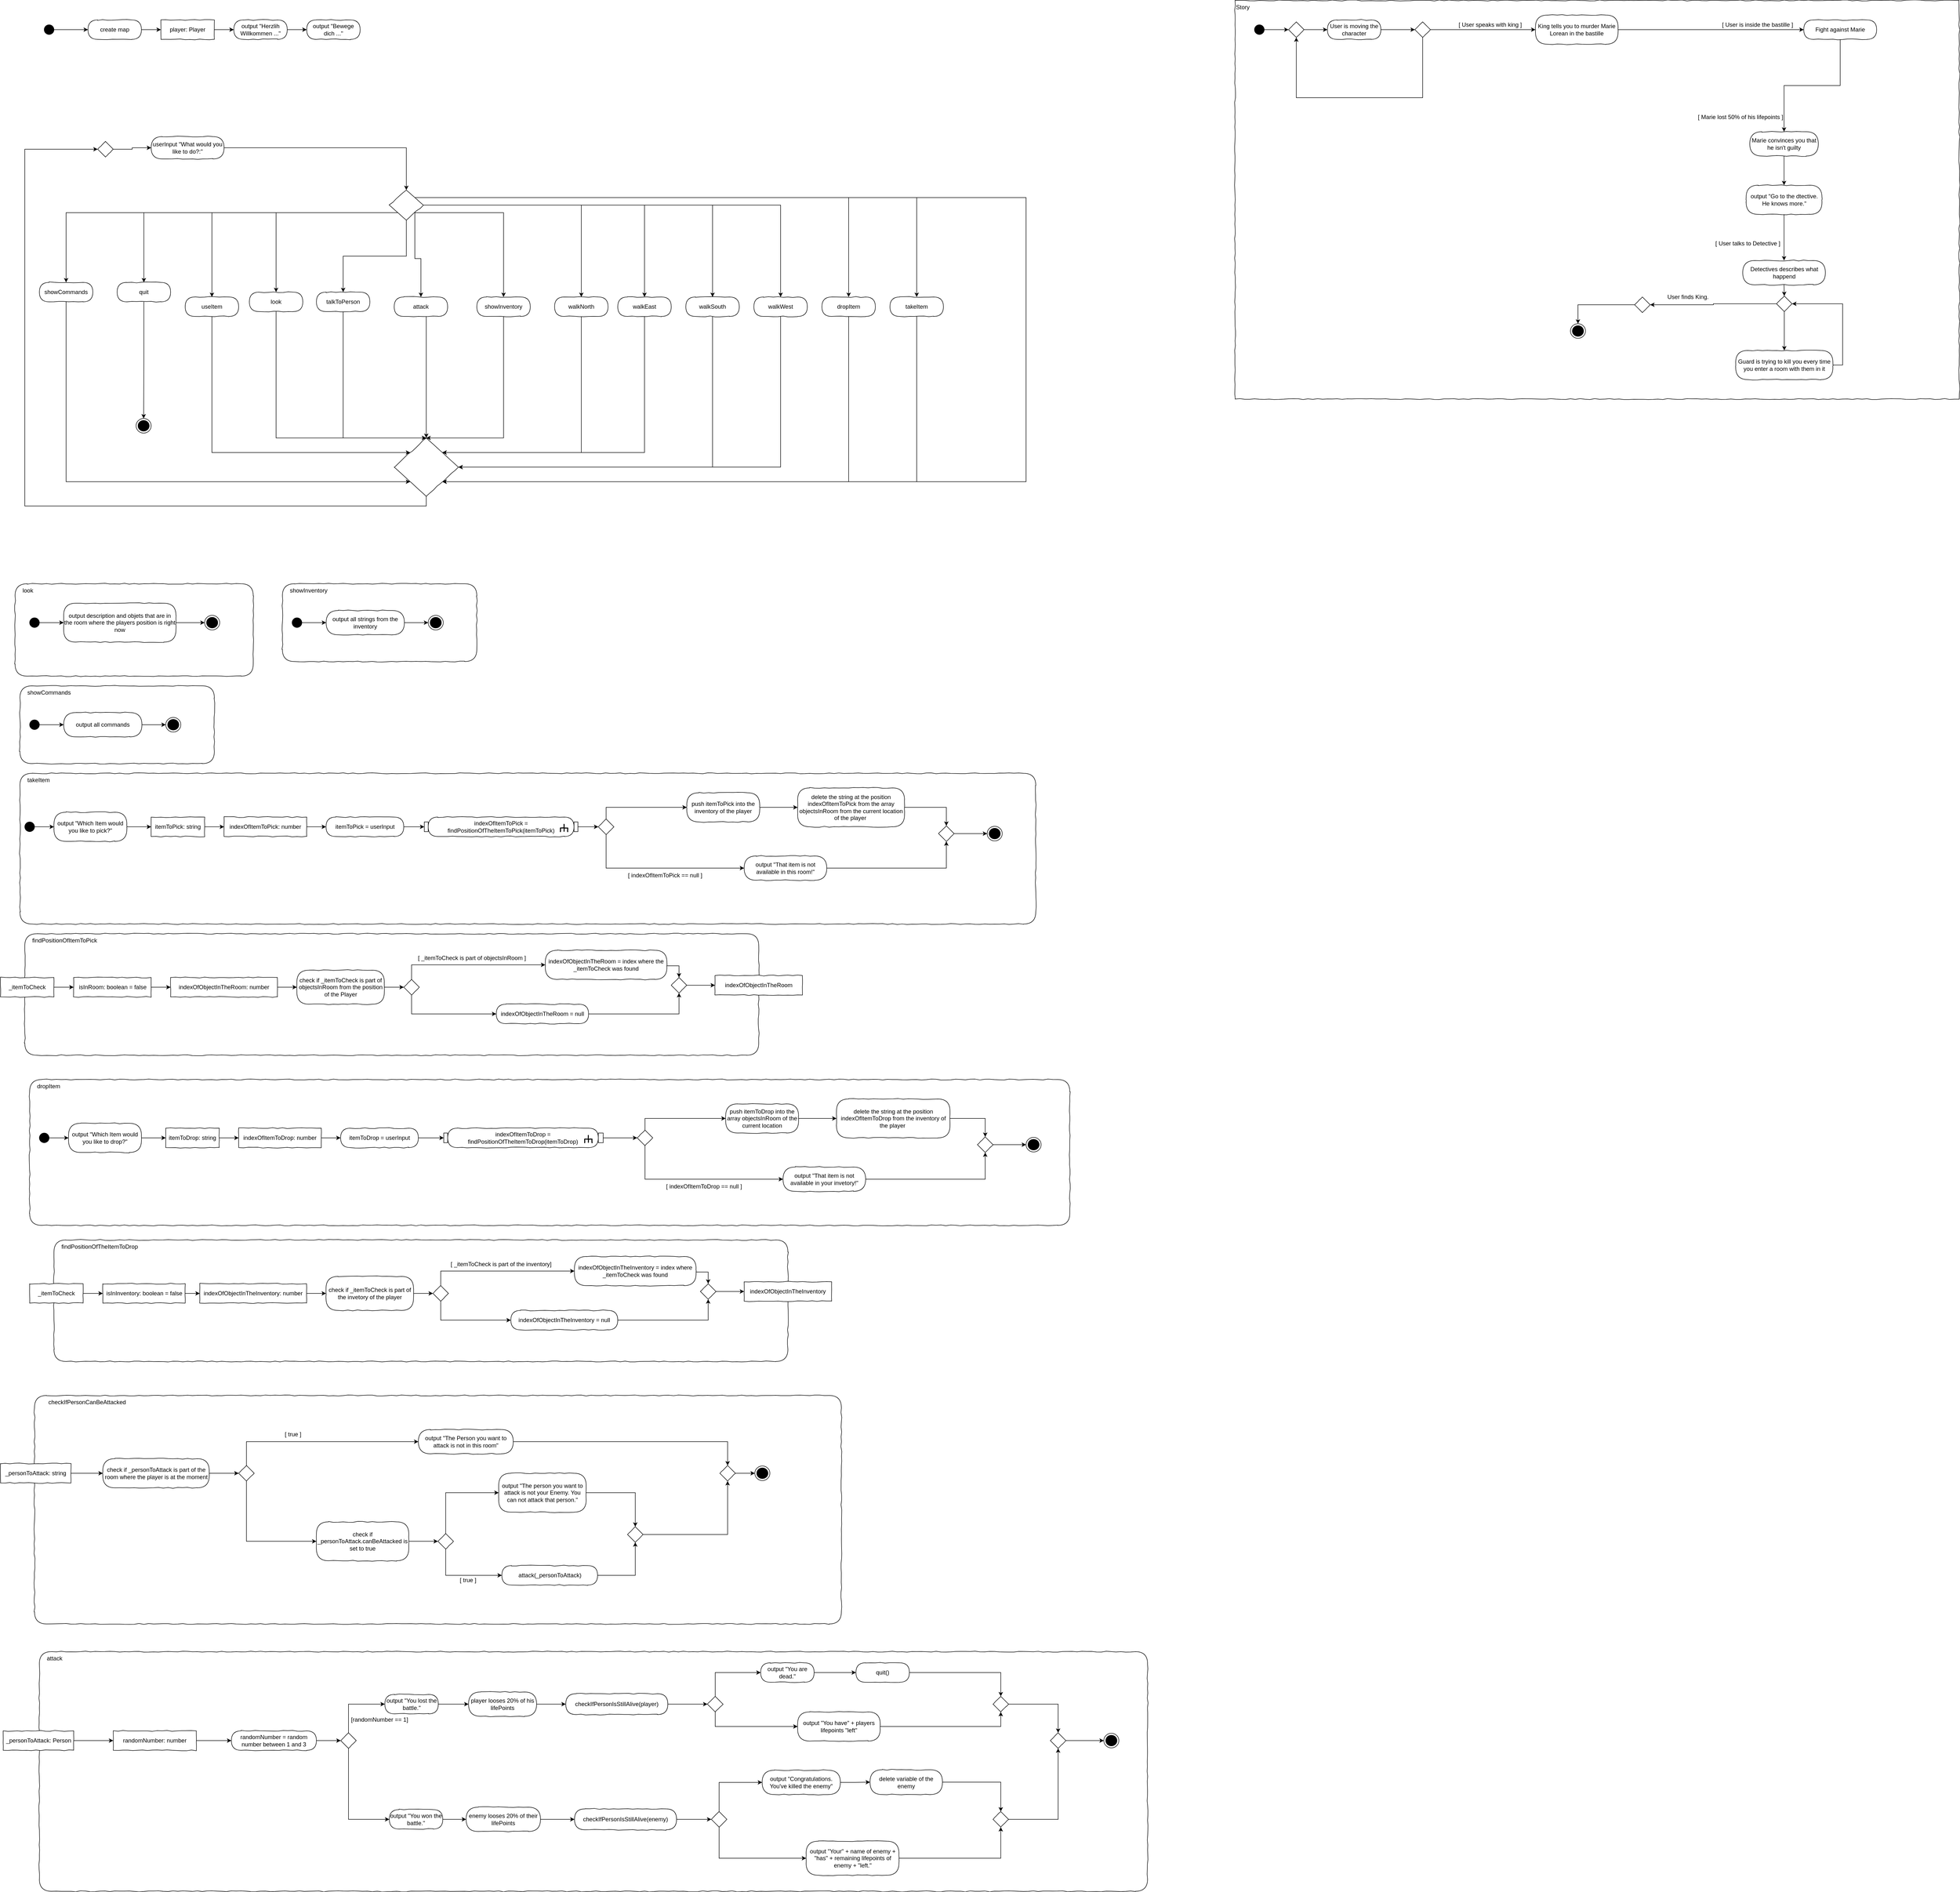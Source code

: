 <mxfile version="13.4.9" type="device"><diagram id="UZSOaT5maKyeEkzIJ_zM" name="Page-1"><mxGraphModel dx="3327" dy="934" grid="1" gridSize="10" guides="1" tooltips="1" connect="1" arrows="1" fold="1" page="1" pageScale="1" pageWidth="1654" pageHeight="1169" math="0" shadow="0"><root><mxCell id="0"/><mxCell id="1" parent="0"/><mxCell id="6bnr6FTDg4nZf70wm5Vz-7" style="edgeStyle=orthogonalEdgeStyle;rounded=0;orthogonalLoop=1;jettySize=auto;html=1;exitX=1;exitY=0.5;exitDx=0;exitDy=0;" parent="1" source="6bnr6FTDg4nZf70wm5Vz-1" target="6bnr6FTDg4nZf70wm5Vz-2" edge="1"><mxGeometry relative="1" as="geometry"/></mxCell><mxCell id="6bnr6FTDg4nZf70wm5Vz-1" value="" style="ellipse;whiteSpace=wrap;html=1;rounded=0;shadow=0;comic=0;labelBackgroundColor=none;strokeColor=#000000;strokeWidth=1;fillColor=#000000;fontFamily=Verdana;fontSize=12;fontColor=#000000;align=center;comic=1" parent="1" vertex="1"><mxGeometry x="70" y="70" width="20" height="20" as="geometry"/></mxCell><mxCell id="6bnr6FTDg4nZf70wm5Vz-8" style="edgeStyle=orthogonalEdgeStyle;rounded=0;orthogonalLoop=1;jettySize=auto;html=1;exitX=1;exitY=0.5;exitDx=0;exitDy=0;" parent="1" source="6bnr6FTDg4nZf70wm5Vz-2" target="6bnr6FTDg4nZf70wm5Vz-4" edge="1"><mxGeometry relative="1" as="geometry"/></mxCell><mxCell id="6bnr6FTDg4nZf70wm5Vz-2" value="create map" style="rounded=1;whiteSpace=wrap;html=1;absoluteArcSize=1;arcSize=50;strokeWidth=1;shadow=0;comic=1;" parent="1" vertex="1"><mxGeometry x="160" y="60" width="110" height="40" as="geometry"/></mxCell><mxCell id="6bnr6FTDg4nZf70wm5Vz-10" style="edgeStyle=orthogonalEdgeStyle;rounded=0;orthogonalLoop=1;jettySize=auto;html=1;exitX=1;exitY=0.5;exitDx=0;exitDy=0;" parent="1" source="6bnr6FTDg4nZf70wm5Vz-3" target="6bnr6FTDg4nZf70wm5Vz-6" edge="1"><mxGeometry relative="1" as="geometry"/></mxCell><mxCell id="6bnr6FTDg4nZf70wm5Vz-3" value="output &quot;Herzlih Willkommen ...&quot;" style="rounded=1;whiteSpace=wrap;html=1;absoluteArcSize=1;arcSize=50;strokeWidth=1;shadow=0;comic=1;" parent="1" vertex="1"><mxGeometry x="460" y="60" width="110" height="40" as="geometry"/></mxCell><mxCell id="6bnr6FTDg4nZf70wm5Vz-9" style="edgeStyle=orthogonalEdgeStyle;rounded=0;orthogonalLoop=1;jettySize=auto;html=1;exitX=1;exitY=0.5;exitDx=0;exitDy=0;entryX=0;entryY=0.5;entryDx=0;entryDy=0;" parent="1" source="6bnr6FTDg4nZf70wm5Vz-4" target="6bnr6FTDg4nZf70wm5Vz-3" edge="1"><mxGeometry relative="1" as="geometry"/></mxCell><mxCell id="6bnr6FTDg4nZf70wm5Vz-4" value="&lt;div style=&quot;text-align: left&quot;&gt;player: Player&lt;/div&gt;" style="rounded=0;whiteSpace=wrap;html=1;comic=1;" parent="1" vertex="1"><mxGeometry x="310" y="60" width="110" height="40" as="geometry"/></mxCell><mxCell id="6bnr6FTDg4nZf70wm5Vz-6" value="output &quot;Bewege dich ...&quot;" style="rounded=1;whiteSpace=wrap;html=1;absoluteArcSize=1;arcSize=50;strokeWidth=1;shadow=0;comic=1;" parent="1" vertex="1"><mxGeometry x="610" y="60" width="110" height="40" as="geometry"/></mxCell><mxCell id="6bnr6FTDg4nZf70wm5Vz-44" style="edgeStyle=orthogonalEdgeStyle;rounded=0;orthogonalLoop=1;jettySize=auto;html=1;exitX=1;exitY=0.5;exitDx=0;exitDy=0;" parent="1" source="6bnr6FTDg4nZf70wm5Vz-11" target="6bnr6FTDg4nZf70wm5Vz-12" edge="1"><mxGeometry relative="1" as="geometry"/></mxCell><mxCell id="6bnr6FTDg4nZf70wm5Vz-11" value="" style="rhombus;whiteSpace=wrap;html=1;rounded=0;shadow=0;glass=0;comic=1;strokeColor=#000000;align=left;" parent="1" vertex="1"><mxGeometry x="180" y="310" width="32" height="32" as="geometry"/></mxCell><mxCell id="6bnr6FTDg4nZf70wm5Vz-45" style="edgeStyle=orthogonalEdgeStyle;rounded=0;orthogonalLoop=1;jettySize=auto;html=1;exitX=1;exitY=0.5;exitDx=0;exitDy=0;" parent="1" source="6bnr6FTDg4nZf70wm5Vz-12" target="6bnr6FTDg4nZf70wm5Vz-14" edge="1"><mxGeometry relative="1" as="geometry"/></mxCell><mxCell id="6bnr6FTDg4nZf70wm5Vz-12" value="userInput &quot;What would you like to do?:&quot;" style="rounded=1;whiteSpace=wrap;html=1;absoluteArcSize=1;arcSize=50;strokeWidth=1;shadow=0;comic=1;" parent="1" vertex="1"><mxGeometry x="290" y="300" width="150" height="46" as="geometry"/></mxCell><mxCell id="6bnr6FTDg4nZf70wm5Vz-28" style="edgeStyle=orthogonalEdgeStyle;rounded=0;orthogonalLoop=1;jettySize=auto;html=1;exitX=0;exitY=1;exitDx=0;exitDy=0;" parent="1" source="6bnr6FTDg4nZf70wm5Vz-14" target="6bnr6FTDg4nZf70wm5Vz-15" edge="1"><mxGeometry relative="1" as="geometry"/></mxCell><mxCell id="6bnr6FTDg4nZf70wm5Vz-29" style="edgeStyle=orthogonalEdgeStyle;rounded=0;orthogonalLoop=1;jettySize=auto;html=1;exitX=0;exitY=1;exitDx=0;exitDy=0;" parent="1" source="6bnr6FTDg4nZf70wm5Vz-14" target="6bnr6FTDg4nZf70wm5Vz-18" edge="1"><mxGeometry relative="1" as="geometry"/></mxCell><mxCell id="6bnr6FTDg4nZf70wm5Vz-30" style="edgeStyle=orthogonalEdgeStyle;rounded=0;orthogonalLoop=1;jettySize=auto;html=1;exitX=0;exitY=1;exitDx=0;exitDy=0;" parent="1" source="6bnr6FTDg4nZf70wm5Vz-14" target="6bnr6FTDg4nZf70wm5Vz-17" edge="1"><mxGeometry relative="1" as="geometry"/></mxCell><mxCell id="6bnr6FTDg4nZf70wm5Vz-31" style="edgeStyle=orthogonalEdgeStyle;rounded=0;orthogonalLoop=1;jettySize=auto;html=1;exitX=0;exitY=1;exitDx=0;exitDy=0;entryX=0.5;entryY=0;entryDx=0;entryDy=0;" parent="1" source="6bnr6FTDg4nZf70wm5Vz-14" target="6bnr6FTDg4nZf70wm5Vz-16" edge="1"><mxGeometry relative="1" as="geometry"/></mxCell><mxCell id="6bnr6FTDg4nZf70wm5Vz-32" style="edgeStyle=orthogonalEdgeStyle;rounded=0;orthogonalLoop=1;jettySize=auto;html=1;exitX=0.5;exitY=1;exitDx=0;exitDy=0;entryX=0.5;entryY=0;entryDx=0;entryDy=0;" parent="1" source="6bnr6FTDg4nZf70wm5Vz-14" target="6bnr6FTDg4nZf70wm5Vz-27" edge="1"><mxGeometry relative="1" as="geometry"/></mxCell><mxCell id="6bnr6FTDg4nZf70wm5Vz-33" style="edgeStyle=orthogonalEdgeStyle;rounded=0;orthogonalLoop=1;jettySize=auto;html=1;exitX=1;exitY=1;exitDx=0;exitDy=0;entryX=0.5;entryY=0;entryDx=0;entryDy=0;" parent="1" source="6bnr6FTDg4nZf70wm5Vz-14" target="6bnr6FTDg4nZf70wm5Vz-22" edge="1"><mxGeometry relative="1" as="geometry"/></mxCell><mxCell id="6bnr6FTDg4nZf70wm5Vz-34" style="edgeStyle=orthogonalEdgeStyle;rounded=0;orthogonalLoop=1;jettySize=auto;html=1;exitX=1;exitY=1;exitDx=0;exitDy=0;entryX=0.5;entryY=0;entryDx=0;entryDy=0;" parent="1" source="6bnr6FTDg4nZf70wm5Vz-14" target="6bnr6FTDg4nZf70wm5Vz-21" edge="1"><mxGeometry relative="1" as="geometry"/></mxCell><mxCell id="6bnr6FTDg4nZf70wm5Vz-35" style="edgeStyle=orthogonalEdgeStyle;rounded=0;orthogonalLoop=1;jettySize=auto;html=1;exitX=1;exitY=0.5;exitDx=0;exitDy=0;" parent="1" source="6bnr6FTDg4nZf70wm5Vz-14" target="6bnr6FTDg4nZf70wm5Vz-24" edge="1"><mxGeometry relative="1" as="geometry"/></mxCell><mxCell id="6bnr6FTDg4nZf70wm5Vz-37" style="edgeStyle=orthogonalEdgeStyle;rounded=0;orthogonalLoop=1;jettySize=auto;html=1;exitX=1;exitY=0.5;exitDx=0;exitDy=0;entryX=0.5;entryY=0;entryDx=0;entryDy=0;" parent="1" source="6bnr6FTDg4nZf70wm5Vz-14" target="6bnr6FTDg4nZf70wm5Vz-25" edge="1"><mxGeometry relative="1" as="geometry"/></mxCell><mxCell id="6bnr6FTDg4nZf70wm5Vz-38" style="edgeStyle=orthogonalEdgeStyle;rounded=0;orthogonalLoop=1;jettySize=auto;html=1;exitX=1;exitY=0;exitDx=0;exitDy=0;entryX=0.5;entryY=0;entryDx=0;entryDy=0;" parent="1" source="6bnr6FTDg4nZf70wm5Vz-14" target="6bnr6FTDg4nZf70wm5Vz-20" edge="1"><mxGeometry relative="1" as="geometry"/></mxCell><mxCell id="6bnr6FTDg4nZf70wm5Vz-39" style="edgeStyle=orthogonalEdgeStyle;rounded=0;orthogonalLoop=1;jettySize=auto;html=1;exitX=1;exitY=0;exitDx=0;exitDy=0;" parent="1" source="6bnr6FTDg4nZf70wm5Vz-14" target="6bnr6FTDg4nZf70wm5Vz-19" edge="1"><mxGeometry relative="1" as="geometry"><Array as="points"><mxPoint x="1865" y="426"/></Array></mxGeometry></mxCell><mxCell id="6bnr6FTDg4nZf70wm5Vz-40" style="edgeStyle=orthogonalEdgeStyle;rounded=0;orthogonalLoop=1;jettySize=auto;html=1;exitX=1;exitY=0.5;exitDx=0;exitDy=0;" parent="1" source="6bnr6FTDg4nZf70wm5Vz-14" target="6bnr6FTDg4nZf70wm5Vz-26" edge="1"><mxGeometry relative="1" as="geometry"/></mxCell><mxCell id="6bnr6FTDg4nZf70wm5Vz-41" style="edgeStyle=orthogonalEdgeStyle;rounded=0;orthogonalLoop=1;jettySize=auto;html=1;exitX=1;exitY=0.5;exitDx=0;exitDy=0;entryX=0.5;entryY=0;entryDx=0;entryDy=0;" parent="1" source="6bnr6FTDg4nZf70wm5Vz-14" target="6bnr6FTDg4nZf70wm5Vz-23" edge="1"><mxGeometry relative="1" as="geometry"/></mxCell><mxCell id="6bnr6FTDg4nZf70wm5Vz-59" style="edgeStyle=orthogonalEdgeStyle;rounded=0;orthogonalLoop=1;jettySize=auto;html=1;exitX=1;exitY=0;exitDx=0;exitDy=0;entryX=1;entryY=1;entryDx=0;entryDy=0;" parent="1" source="6bnr6FTDg4nZf70wm5Vz-14" target="6bnr6FTDg4nZf70wm5Vz-42" edge="1"><mxGeometry relative="1" as="geometry"><Array as="points"><mxPoint x="2090" y="426"/><mxPoint x="2090" y="1010"/></Array></mxGeometry></mxCell><mxCell id="6bnr6FTDg4nZf70wm5Vz-14" value="" style="rhombus;whiteSpace=wrap;html=1;rounded=0;shadow=0;glass=0;comic=1;strokeColor=#000000;align=left;" parent="1" vertex="1"><mxGeometry x="780" y="410" width="70" height="62" as="geometry"/></mxCell><mxCell id="6bnr6FTDg4nZf70wm5Vz-46" style="edgeStyle=orthogonalEdgeStyle;rounded=0;orthogonalLoop=1;jettySize=auto;html=1;exitX=0.5;exitY=1;exitDx=0;exitDy=0;entryX=0;entryY=1;entryDx=0;entryDy=0;" parent="1" source="6bnr6FTDg4nZf70wm5Vz-15" target="6bnr6FTDg4nZf70wm5Vz-42" edge="1"><mxGeometry relative="1" as="geometry"><Array as="points"><mxPoint x="115" y="1010"/></Array></mxGeometry></mxCell><mxCell id="6bnr6FTDg4nZf70wm5Vz-15" value="showCommands" style="rounded=1;whiteSpace=wrap;html=1;absoluteArcSize=1;arcSize=50;strokeWidth=1;shadow=0;comic=1;" parent="1" vertex="1"><mxGeometry x="60" y="600" width="110" height="40" as="geometry"/></mxCell><mxCell id="6bnr6FTDg4nZf70wm5Vz-49" style="edgeStyle=orthogonalEdgeStyle;rounded=0;orthogonalLoop=1;jettySize=auto;html=1;exitX=0.5;exitY=1;exitDx=0;exitDy=0;" parent="1" source="6bnr6FTDg4nZf70wm5Vz-16" target="6bnr6FTDg4nZf70wm5Vz-42" edge="1"><mxGeometry relative="1" as="geometry"><Array as="points"><mxPoint x="547" y="920"/></Array></mxGeometry></mxCell><mxCell id="6bnr6FTDg4nZf70wm5Vz-16" value="look" style="rounded=1;whiteSpace=wrap;html=1;absoluteArcSize=1;arcSize=50;strokeWidth=1;shadow=0;comic=1;" parent="1" vertex="1"><mxGeometry x="492" y="620" width="110" height="40" as="geometry"/></mxCell><mxCell id="6bnr6FTDg4nZf70wm5Vz-48" style="edgeStyle=orthogonalEdgeStyle;rounded=0;orthogonalLoop=1;jettySize=auto;html=1;exitX=0.5;exitY=1;exitDx=0;exitDy=0;entryX=0;entryY=0;entryDx=0;entryDy=0;" parent="1" source="6bnr6FTDg4nZf70wm5Vz-17" target="6bnr6FTDg4nZf70wm5Vz-42" edge="1"><mxGeometry relative="1" as="geometry"><Array as="points"><mxPoint x="415" y="950"/></Array></mxGeometry></mxCell><mxCell id="6bnr6FTDg4nZf70wm5Vz-17" value="useItem" style="rounded=1;whiteSpace=wrap;html=1;absoluteArcSize=1;arcSize=50;strokeWidth=1;shadow=0;comic=1;" parent="1" vertex="1"><mxGeometry x="360" y="630" width="110" height="40" as="geometry"/></mxCell><mxCell id="6bnr6FTDg4nZf70wm5Vz-47" style="edgeStyle=orthogonalEdgeStyle;rounded=0;orthogonalLoop=1;jettySize=auto;html=1;exitX=0.5;exitY=1;exitDx=0;exitDy=0;entryX=0.5;entryY=0;entryDx=0;entryDy=0;" parent="1" source="6bnr6FTDg4nZf70wm5Vz-18" target="6bnr6FTDg4nZf70wm5Vz-60" edge="1"><mxGeometry relative="1" as="geometry"><mxPoint x="280" y="840" as="targetPoint"/></mxGeometry></mxCell><mxCell id="6bnr6FTDg4nZf70wm5Vz-18" value="quit" style="rounded=1;whiteSpace=wrap;html=1;absoluteArcSize=1;arcSize=50;strokeWidth=1;shadow=0;comic=1;" parent="1" vertex="1"><mxGeometry x="220" y="600" width="110" height="40" as="geometry"/></mxCell><mxCell id="6bnr6FTDg4nZf70wm5Vz-58" style="edgeStyle=orthogonalEdgeStyle;rounded=0;orthogonalLoop=1;jettySize=auto;html=1;exitX=0.5;exitY=1;exitDx=0;exitDy=0;entryX=1;entryY=1;entryDx=0;entryDy=0;" parent="1" source="6bnr6FTDg4nZf70wm5Vz-19" target="6bnr6FTDg4nZf70wm5Vz-42" edge="1"><mxGeometry relative="1" as="geometry"><Array as="points"><mxPoint x="1865" y="1010"/></Array></mxGeometry></mxCell><mxCell id="6bnr6FTDg4nZf70wm5Vz-19" value="takeItem" style="rounded=1;whiteSpace=wrap;html=1;absoluteArcSize=1;arcSize=50;strokeWidth=1;shadow=0;comic=1;" parent="1" vertex="1"><mxGeometry x="1810" y="630" width="110" height="40" as="geometry"/></mxCell><mxCell id="6bnr6FTDg4nZf70wm5Vz-57" style="edgeStyle=orthogonalEdgeStyle;rounded=0;orthogonalLoop=1;jettySize=auto;html=1;exitX=0.5;exitY=1;exitDx=0;exitDy=0;entryX=1;entryY=1;entryDx=0;entryDy=0;" parent="1" source="6bnr6FTDg4nZf70wm5Vz-20" target="6bnr6FTDg4nZf70wm5Vz-42" edge="1"><mxGeometry relative="1" as="geometry"><Array as="points"><mxPoint x="1725" y="1010"/></Array></mxGeometry></mxCell><mxCell id="6bnr6FTDg4nZf70wm5Vz-20" value="dropItem" style="rounded=1;whiteSpace=wrap;html=1;absoluteArcSize=1;arcSize=50;strokeWidth=1;shadow=0;comic=1;" parent="1" vertex="1"><mxGeometry x="1670" y="630" width="110" height="40" as="geometry"/></mxCell><mxCell id="6bnr6FTDg4nZf70wm5Vz-52" style="edgeStyle=orthogonalEdgeStyle;rounded=0;orthogonalLoop=1;jettySize=auto;html=1;exitX=0.5;exitY=1;exitDx=0;exitDy=0;entryX=0.5;entryY=0;entryDx=0;entryDy=0;" parent="1" source="6bnr6FTDg4nZf70wm5Vz-21" target="6bnr6FTDg4nZf70wm5Vz-42" edge="1"><mxGeometry relative="1" as="geometry"><Array as="points"><mxPoint x="1015" y="920"/></Array></mxGeometry></mxCell><mxCell id="6bnr6FTDg4nZf70wm5Vz-21" value="showInventory" style="rounded=1;whiteSpace=wrap;html=1;absoluteArcSize=1;arcSize=50;strokeWidth=1;shadow=0;comic=1;" parent="1" vertex="1"><mxGeometry x="960" y="630" width="110" height="40" as="geometry"/></mxCell><mxCell id="6bnr6FTDg4nZf70wm5Vz-51" style="edgeStyle=orthogonalEdgeStyle;rounded=0;orthogonalLoop=1;jettySize=auto;html=1;exitX=0.5;exitY=1;exitDx=0;exitDy=0;entryX=0.5;entryY=0;entryDx=0;entryDy=0;" parent="1" source="6bnr6FTDg4nZf70wm5Vz-22" target="6bnr6FTDg4nZf70wm5Vz-42" edge="1"><mxGeometry relative="1" as="geometry"><mxPoint x="740" y="800" as="targetPoint"/><Array as="points"><mxPoint x="856" y="670"/></Array></mxGeometry></mxCell><mxCell id="6bnr6FTDg4nZf70wm5Vz-22" value="attack" style="rounded=1;whiteSpace=wrap;html=1;absoluteArcSize=1;arcSize=50;strokeWidth=1;shadow=0;comic=1;" parent="1" vertex="1"><mxGeometry x="790" y="630" width="110" height="40" as="geometry"/></mxCell><mxCell id="6bnr6FTDg4nZf70wm5Vz-55" style="edgeStyle=orthogonalEdgeStyle;rounded=0;orthogonalLoop=1;jettySize=auto;html=1;exitX=0.5;exitY=1;exitDx=0;exitDy=0;entryX=1;entryY=0.5;entryDx=0;entryDy=0;" parent="1" source="6bnr6FTDg4nZf70wm5Vz-23" target="6bnr6FTDg4nZf70wm5Vz-42" edge="1"><mxGeometry relative="1" as="geometry"/></mxCell><mxCell id="6bnr6FTDg4nZf70wm5Vz-23" value="walkSouth" style="rounded=1;whiteSpace=wrap;html=1;absoluteArcSize=1;arcSize=50;strokeWidth=1;shadow=0;comic=1;" parent="1" vertex="1"><mxGeometry x="1390" y="630" width="110" height="40" as="geometry"/></mxCell><mxCell id="6bnr6FTDg4nZf70wm5Vz-53" style="edgeStyle=orthogonalEdgeStyle;rounded=0;orthogonalLoop=1;jettySize=auto;html=1;exitX=0.5;exitY=1;exitDx=0;exitDy=0;entryX=1;entryY=0;entryDx=0;entryDy=0;" parent="1" source="6bnr6FTDg4nZf70wm5Vz-24" target="6bnr6FTDg4nZf70wm5Vz-42" edge="1"><mxGeometry relative="1" as="geometry"><Array as="points"><mxPoint x="1175" y="950"/></Array></mxGeometry></mxCell><mxCell id="6bnr6FTDg4nZf70wm5Vz-24" value="walkNorth" style="rounded=1;whiteSpace=wrap;html=1;absoluteArcSize=1;arcSize=50;strokeWidth=1;shadow=0;comic=1;" parent="1" vertex="1"><mxGeometry x="1120" y="630" width="110" height="40" as="geometry"/></mxCell><mxCell id="6bnr6FTDg4nZf70wm5Vz-56" style="edgeStyle=orthogonalEdgeStyle;rounded=0;orthogonalLoop=1;jettySize=auto;html=1;exitX=0.5;exitY=1;exitDx=0;exitDy=0;entryX=1;entryY=0.5;entryDx=0;entryDy=0;" parent="1" source="6bnr6FTDg4nZf70wm5Vz-25" target="6bnr6FTDg4nZf70wm5Vz-42" edge="1"><mxGeometry relative="1" as="geometry"><mxPoint x="1600" y="950" as="targetPoint"/></mxGeometry></mxCell><mxCell id="6bnr6FTDg4nZf70wm5Vz-25" value="walkWest" style="rounded=1;whiteSpace=wrap;html=1;absoluteArcSize=1;arcSize=50;strokeWidth=1;shadow=0;comic=1;" parent="1" vertex="1"><mxGeometry x="1530" y="630" width="110" height="40" as="geometry"/></mxCell><mxCell id="6bnr6FTDg4nZf70wm5Vz-54" style="edgeStyle=orthogonalEdgeStyle;rounded=0;orthogonalLoop=1;jettySize=auto;html=1;exitX=0.5;exitY=1;exitDx=0;exitDy=0;entryX=1;entryY=0;entryDx=0;entryDy=0;" parent="1" source="6bnr6FTDg4nZf70wm5Vz-26" target="6bnr6FTDg4nZf70wm5Vz-42" edge="1"><mxGeometry relative="1" as="geometry"><mxPoint x="970" y="960" as="targetPoint"/><Array as="points"><mxPoint x="1305" y="950"/></Array></mxGeometry></mxCell><mxCell id="6bnr6FTDg4nZf70wm5Vz-26" value="walkEast" style="rounded=1;whiteSpace=wrap;html=1;absoluteArcSize=1;arcSize=50;strokeWidth=1;shadow=0;comic=1;" parent="1" vertex="1"><mxGeometry x="1250" y="630" width="110" height="40" as="geometry"/></mxCell><mxCell id="6bnr6FTDg4nZf70wm5Vz-50" style="edgeStyle=orthogonalEdgeStyle;rounded=0;orthogonalLoop=1;jettySize=auto;html=1;exitX=0.5;exitY=1;exitDx=0;exitDy=0;entryX=0.5;entryY=0;entryDx=0;entryDy=0;" parent="1" source="6bnr6FTDg4nZf70wm5Vz-27" target="6bnr6FTDg4nZf70wm5Vz-42" edge="1"><mxGeometry relative="1" as="geometry"><Array as="points"><mxPoint x="685" y="920"/></Array></mxGeometry></mxCell><mxCell id="6bnr6FTDg4nZf70wm5Vz-27" value="talkToPerson" style="rounded=1;whiteSpace=wrap;html=1;absoluteArcSize=1;arcSize=50;strokeWidth=1;shadow=0;comic=1;" parent="1" vertex="1"><mxGeometry x="630" y="620" width="110" height="40" as="geometry"/></mxCell><mxCell id="6bnr6FTDg4nZf70wm5Vz-43" style="edgeStyle=orthogonalEdgeStyle;rounded=0;orthogonalLoop=1;jettySize=auto;html=1;exitX=0.5;exitY=1;exitDx=0;exitDy=0;entryX=0;entryY=0.5;entryDx=0;entryDy=0;" parent="1" source="6bnr6FTDg4nZf70wm5Vz-42" target="6bnr6FTDg4nZf70wm5Vz-11" edge="1"><mxGeometry relative="1" as="geometry"><Array as="points"><mxPoint x="856" y="1060"/><mxPoint x="30" y="1060"/><mxPoint x="30" y="326"/></Array></mxGeometry></mxCell><mxCell id="6bnr6FTDg4nZf70wm5Vz-42" value="" style="rhombus;whiteSpace=wrap;html=1;rounded=0;shadow=0;glass=0;comic=1;strokeColor=#000000;align=left;" parent="1" vertex="1"><mxGeometry x="790" y="920" width="132" height="120" as="geometry"/></mxCell><mxCell id="6bnr6FTDg4nZf70wm5Vz-60" value="" style="ellipse;html=1;shape=endState;fillColor=#000000;strokeColor=#000000;comic=1" parent="1" vertex="1"><mxGeometry x="259" y="880" width="31" height="30" as="geometry"/></mxCell><mxCell id="YH8mVbVpIk7_tUhibD8P-1" value="&lt;div style=&quot;text-align: left&quot;&gt;&lt;span&gt;&amp;nbsp; &amp;nbsp; look&lt;/span&gt;&lt;/div&gt;" style="rounded=1;whiteSpace=wrap;html=1;shadow=0;glass=0;comic=1;strokeColor=#000000;labelPosition=center;verticalLabelPosition=middle;align=left;verticalAlign=top;absoluteArcSize=1;arcSize=50;" parent="1" vertex="1"><mxGeometry x="10" y="1220" width="490" height="190" as="geometry"/></mxCell><mxCell id="YH8mVbVpIk7_tUhibD8P-5" style="edgeStyle=orthogonalEdgeStyle;rounded=0;orthogonalLoop=1;jettySize=auto;html=1;exitX=1;exitY=0.5;exitDx=0;exitDy=0;" parent="1" source="YH8mVbVpIk7_tUhibD8P-2" target="YH8mVbVpIk7_tUhibD8P-3" edge="1"><mxGeometry relative="1" as="geometry"/></mxCell><mxCell id="YH8mVbVpIk7_tUhibD8P-2" value="" style="ellipse;whiteSpace=wrap;html=1;rounded=0;shadow=0;comic=0;labelBackgroundColor=none;strokeColor=#000000;strokeWidth=1;fillColor=#000000;fontFamily=Verdana;fontSize=12;fontColor=#000000;align=center;comic=1" parent="1" vertex="1"><mxGeometry x="40" y="1290" width="20" height="20" as="geometry"/></mxCell><mxCell id="YH8mVbVpIk7_tUhibD8P-6" style="edgeStyle=orthogonalEdgeStyle;rounded=0;orthogonalLoop=1;jettySize=auto;html=1;exitX=1;exitY=0.5;exitDx=0;exitDy=0;" parent="1" source="YH8mVbVpIk7_tUhibD8P-3" target="YH8mVbVpIk7_tUhibD8P-4" edge="1"><mxGeometry relative="1" as="geometry"/></mxCell><mxCell id="YH8mVbVpIk7_tUhibD8P-3" value="output description and objets that are in the room where the players position is right now" style="rounded=1;whiteSpace=wrap;html=1;absoluteArcSize=1;arcSize=50;strokeWidth=1;shadow=0;comic=1;" parent="1" vertex="1"><mxGeometry x="110" y="1260" width="231" height="80" as="geometry"/></mxCell><mxCell id="YH8mVbVpIk7_tUhibD8P-4" value="" style="ellipse;html=1;shape=endState;fillColor=#000000;strokeColor=#000000;comic=1" parent="1" vertex="1"><mxGeometry x="400" y="1285" width="31" height="30" as="geometry"/></mxCell><mxCell id="YH8mVbVpIk7_tUhibD8P-7" value="&lt;div style=&quot;text-align: left&quot;&gt;&lt;span&gt;&amp;nbsp; &amp;nbsp; showCommands&lt;/span&gt;&lt;/div&gt;" style="rounded=1;whiteSpace=wrap;html=1;shadow=0;glass=0;comic=1;strokeColor=#000000;labelPosition=center;verticalLabelPosition=middle;align=left;verticalAlign=top;absoluteArcSize=1;arcSize=50;" parent="1" vertex="1"><mxGeometry x="20" y="1430" width="400" height="160" as="geometry"/></mxCell><mxCell id="YH8mVbVpIk7_tUhibD8P-8" style="edgeStyle=orthogonalEdgeStyle;rounded=0;orthogonalLoop=1;jettySize=auto;html=1;exitX=1;exitY=0.5;exitDx=0;exitDy=0;" parent="1" source="YH8mVbVpIk7_tUhibD8P-9" target="YH8mVbVpIk7_tUhibD8P-11" edge="1"><mxGeometry relative="1" as="geometry"/></mxCell><mxCell id="YH8mVbVpIk7_tUhibD8P-9" value="" style="ellipse;whiteSpace=wrap;html=1;rounded=0;shadow=0;comic=0;labelBackgroundColor=none;strokeColor=#000000;strokeWidth=1;fillColor=#000000;fontFamily=Verdana;fontSize=12;fontColor=#000000;align=center;comic=1" parent="1" vertex="1"><mxGeometry x="40" y="1500" width="20" height="20" as="geometry"/></mxCell><mxCell id="YH8mVbVpIk7_tUhibD8P-10" style="edgeStyle=orthogonalEdgeStyle;rounded=0;orthogonalLoop=1;jettySize=auto;html=1;exitX=1;exitY=0.5;exitDx=0;exitDy=0;" parent="1" source="YH8mVbVpIk7_tUhibD8P-11" target="YH8mVbVpIk7_tUhibD8P-12" edge="1"><mxGeometry relative="1" as="geometry"/></mxCell><mxCell id="YH8mVbVpIk7_tUhibD8P-11" value="output all commands" style="rounded=1;whiteSpace=wrap;html=1;absoluteArcSize=1;arcSize=50;strokeWidth=1;shadow=0;comic=1;" parent="1" vertex="1"><mxGeometry x="110" y="1485" width="161" height="50" as="geometry"/></mxCell><mxCell id="YH8mVbVpIk7_tUhibD8P-12" value="" style="ellipse;html=1;shape=endState;fillColor=#000000;strokeColor=#000000;comic=1" parent="1" vertex="1"><mxGeometry x="320" y="1495" width="31" height="30" as="geometry"/></mxCell><mxCell id="YH8mVbVpIk7_tUhibD8P-13" value="&lt;div style=&quot;text-align: left&quot;&gt;&lt;span&gt;&amp;nbsp; &amp;nbsp; takeItem&lt;/span&gt;&lt;/div&gt;" style="rounded=1;whiteSpace=wrap;html=1;shadow=0;glass=0;comic=1;strokeColor=#000000;labelPosition=center;verticalLabelPosition=middle;align=left;verticalAlign=top;absoluteArcSize=1;arcSize=50;" parent="1" vertex="1"><mxGeometry x="20" y="1610" width="2090" height="310" as="geometry"/></mxCell><mxCell id="YH8mVbVpIk7_tUhibD8P-62" style="edgeStyle=orthogonalEdgeStyle;rounded=0;orthogonalLoop=1;jettySize=auto;html=1;exitX=1;exitY=0.5;exitDx=0;exitDy=0;entryX=0;entryY=0.5;entryDx=0;entryDy=0;" parent="1" source="YH8mVbVpIk7_tUhibD8P-14" target="YH8mVbVpIk7_tUhibD8P-16" edge="1"><mxGeometry relative="1" as="geometry"/></mxCell><mxCell id="YH8mVbVpIk7_tUhibD8P-14" value="output &quot;Which Item would you like to pick?&quot;" style="rounded=1;whiteSpace=wrap;html=1;absoluteArcSize=1;arcSize=50;strokeWidth=1;shadow=0;comic=1;" parent="1" vertex="1"><mxGeometry x="90" y="1690" width="150" height="60" as="geometry"/></mxCell><mxCell id="YH8mVbVpIk7_tUhibD8P-63" style="edgeStyle=orthogonalEdgeStyle;rounded=0;orthogonalLoop=1;jettySize=auto;html=1;exitX=1;exitY=0.5;exitDx=0;exitDy=0;" parent="1" source="YH8mVbVpIk7_tUhibD8P-15" target="YH8mVbVpIk7_tUhibD8P-14" edge="1"><mxGeometry relative="1" as="geometry"/></mxCell><mxCell id="YH8mVbVpIk7_tUhibD8P-15" value="" style="ellipse;whiteSpace=wrap;html=1;rounded=0;shadow=0;comic=0;labelBackgroundColor=none;strokeColor=#000000;strokeWidth=1;fillColor=#000000;fontFamily=Verdana;fontSize=12;fontColor=#000000;align=center;comic=1" parent="1" vertex="1"><mxGeometry x="30" y="1710" width="20" height="20" as="geometry"/></mxCell><mxCell id="YH8mVbVpIk7_tUhibD8P-64" style="edgeStyle=orthogonalEdgeStyle;rounded=0;orthogonalLoop=1;jettySize=auto;html=1;exitX=1;exitY=0.5;exitDx=0;exitDy=0;" parent="1" source="YH8mVbVpIk7_tUhibD8P-16" target="YH8mVbVpIk7_tUhibD8P-17" edge="1"><mxGeometry relative="1" as="geometry"/></mxCell><mxCell id="YH8mVbVpIk7_tUhibD8P-16" value="&lt;div style=&quot;text-align: left&quot;&gt;itemToPick: string&lt;/div&gt;" style="rounded=0;whiteSpace=wrap;html=1;comic=1;" parent="1" vertex="1"><mxGeometry x="290" y="1700" width="110" height="40" as="geometry"/></mxCell><mxCell id="YH8mVbVpIk7_tUhibD8P-61" style="edgeStyle=orthogonalEdgeStyle;rounded=0;orthogonalLoop=1;jettySize=auto;html=1;exitX=1;exitY=0.5;exitDx=0;exitDy=0;" parent="1" source="YH8mVbVpIk7_tUhibD8P-17" target="YH8mVbVpIk7_tUhibD8P-18" edge="1"><mxGeometry relative="1" as="geometry"/></mxCell><mxCell id="YH8mVbVpIk7_tUhibD8P-17" value="&lt;div style=&quot;text-align: left&quot;&gt;indexOfItemToPick: number&lt;/div&gt;" style="rounded=0;whiteSpace=wrap;html=1;comic=1;" parent="1" vertex="1"><mxGeometry x="440" y="1700" width="170" height="40" as="geometry"/></mxCell><mxCell id="YH8mVbVpIk7_tUhibD8P-60" style="edgeStyle=orthogonalEdgeStyle;rounded=0;orthogonalLoop=1;jettySize=auto;html=1;exitX=1;exitY=0.5;exitDx=0;exitDy=0;entryX=0;entryY=0.5;entryDx=0;entryDy=0;" parent="1" source="YH8mVbVpIk7_tUhibD8P-18" target="YH8mVbVpIk7_tUhibD8P-93" edge="1"><mxGeometry relative="1" as="geometry"/></mxCell><mxCell id="YH8mVbVpIk7_tUhibD8P-18" value="itemToPick = userInput" style="rounded=1;whiteSpace=wrap;html=1;absoluteArcSize=1;arcSize=50;strokeWidth=1;shadow=0;comic=1;" parent="1" vertex="1"><mxGeometry x="649.75" y="1700" width="160" height="40" as="geometry"/></mxCell><mxCell id="YH8mVbVpIk7_tUhibD8P-59" style="edgeStyle=orthogonalEdgeStyle;rounded=0;orthogonalLoop=1;jettySize=auto;html=1;exitX=1;exitY=0.5;exitDx=0;exitDy=0;entryX=0;entryY=0.5;entryDx=0;entryDy=0;" parent="1" source="YH8mVbVpIk7_tUhibD8P-94" target="YH8mVbVpIk7_tUhibD8P-39" edge="1"><mxGeometry relative="1" as="geometry"/></mxCell><mxCell id="YH8mVbVpIk7_tUhibD8P-19" value="indexOfItemToPick = findPositionOfTheItemToPick(itemToPick)" style="rounded=1;whiteSpace=wrap;html=1;absoluteArcSize=1;arcSize=50;strokeWidth=1;shadow=0;comic=1;" parent="1" vertex="1"><mxGeometry x="860" y="1700" width="300" height="40" as="geometry"/></mxCell><mxCell id="YH8mVbVpIk7_tUhibD8P-20" value="&lt;div style=&quot;text-align: left&quot;&gt;&lt;span&gt;&amp;nbsp; &amp;nbsp; findPositionOfItemToPick&lt;/span&gt;&lt;/div&gt;" style="rounded=1;whiteSpace=wrap;html=1;shadow=0;glass=0;comic=1;strokeColor=#000000;labelPosition=center;verticalLabelPosition=middle;align=left;verticalAlign=top;absoluteArcSize=1;arcSize=50;" parent="1" vertex="1"><mxGeometry x="30" y="1940" width="1510" height="250" as="geometry"/></mxCell><mxCell id="YH8mVbVpIk7_tUhibD8P-41" style="edgeStyle=orthogonalEdgeStyle;rounded=0;orthogonalLoop=1;jettySize=auto;html=1;exitX=1;exitY=0.5;exitDx=0;exitDy=0;" parent="1" source="YH8mVbVpIk7_tUhibD8P-22" target="YH8mVbVpIk7_tUhibD8P-40" edge="1"><mxGeometry relative="1" as="geometry"/></mxCell><mxCell id="YH8mVbVpIk7_tUhibD8P-22" value="&lt;div style=&quot;text-align: left&quot;&gt;isInRoom: boolean = false&lt;/div&gt;" style="rounded=0;whiteSpace=wrap;html=1;comic=1;" parent="1" vertex="1"><mxGeometry x="130.5" y="2030" width="159.5" height="40" as="geometry"/></mxCell><mxCell id="YH8mVbVpIk7_tUhibD8P-35" style="edgeStyle=orthogonalEdgeStyle;rounded=0;orthogonalLoop=1;jettySize=auto;html=1;exitX=1;exitY=0.5;exitDx=0;exitDy=0;entryX=0;entryY=0.5;entryDx=0;entryDy=0;" parent="1" source="YH8mVbVpIk7_tUhibD8P-23" target="YH8mVbVpIk7_tUhibD8P-26" edge="1"><mxGeometry relative="1" as="geometry"/></mxCell><mxCell id="YH8mVbVpIk7_tUhibD8P-23" value="check if _itemToCheck is part of objectsInRoom from the position of the Player" style="rounded=1;whiteSpace=wrap;html=1;absoluteArcSize=1;arcSize=50;strokeWidth=1;shadow=0;comic=1;" parent="1" vertex="1"><mxGeometry x="589.75" y="2015" width="180" height="70" as="geometry"/></mxCell><mxCell id="YH8mVbVpIk7_tUhibD8P-33" style="edgeStyle=orthogonalEdgeStyle;rounded=0;orthogonalLoop=1;jettySize=auto;html=1;exitX=1;exitY=0.5;exitDx=0;exitDy=0;entryX=0;entryY=0.5;entryDx=0;entryDy=0;" parent="1" source="YH8mVbVpIk7_tUhibD8P-24" target="YH8mVbVpIk7_tUhibD8P-22" edge="1"><mxGeometry relative="1" as="geometry"/></mxCell><mxCell id="YH8mVbVpIk7_tUhibD8P-24" value="&lt;div style=&quot;text-align: left&quot;&gt;_itemToCheck&lt;/div&gt;" style="rounded=0;whiteSpace=wrap;html=1;comic=1;" parent="1" vertex="1"><mxGeometry x="-20" y="2030" width="110" height="40" as="geometry"/></mxCell><mxCell id="YH8mVbVpIk7_tUhibD8P-30" style="edgeStyle=orthogonalEdgeStyle;rounded=0;orthogonalLoop=1;jettySize=auto;html=1;exitX=0.5;exitY=0;exitDx=0;exitDy=0;" parent="1" source="YH8mVbVpIk7_tUhibD8P-26" target="YH8mVbVpIk7_tUhibD8P-44" edge="1"><mxGeometry relative="1" as="geometry"><mxPoint x="1086.75" y="2010" as="targetPoint"/></mxGeometry></mxCell><mxCell id="YH8mVbVpIk7_tUhibD8P-32" style="edgeStyle=orthogonalEdgeStyle;rounded=0;orthogonalLoop=1;jettySize=auto;html=1;exitX=0.5;exitY=1;exitDx=0;exitDy=0;entryX=0;entryY=0.5;entryDx=0;entryDy=0;" parent="1" source="YH8mVbVpIk7_tUhibD8P-26" target="YH8mVbVpIk7_tUhibD8P-43" edge="1"><mxGeometry relative="1" as="geometry"/></mxCell><mxCell id="YH8mVbVpIk7_tUhibD8P-26" value="" style="rhombus;whiteSpace=wrap;html=1;rounded=0;shadow=0;glass=0;comic=1;strokeColor=#000000;align=left;" parent="1" vertex="1"><mxGeometry x="809.75" y="2034" width="32" height="32" as="geometry"/></mxCell><mxCell id="YH8mVbVpIk7_tUhibD8P-31" style="edgeStyle=orthogonalEdgeStyle;rounded=0;orthogonalLoop=1;jettySize=auto;html=1;exitX=1;exitY=0.5;exitDx=0;exitDy=0;entryX=0.5;entryY=0;entryDx=0;entryDy=0;" parent="1" source="YH8mVbVpIk7_tUhibD8P-44" target="YH8mVbVpIk7_tUhibD8P-29" edge="1"><mxGeometry relative="1" as="geometry"><mxPoint x="1367" y="2006" as="sourcePoint"/><Array as="points"><mxPoint x="1351" y="2006"/><mxPoint x="1376" y="2006"/></Array></mxGeometry></mxCell><mxCell id="YH8mVbVpIk7_tUhibD8P-37" style="edgeStyle=orthogonalEdgeStyle;rounded=0;orthogonalLoop=1;jettySize=auto;html=1;exitX=1;exitY=0.5;exitDx=0;exitDy=0;entryX=0;entryY=0.5;entryDx=0;entryDy=0;" parent="1" source="YH8mVbVpIk7_tUhibD8P-29" target="YH8mVbVpIk7_tUhibD8P-36" edge="1"><mxGeometry relative="1" as="geometry"/></mxCell><mxCell id="YH8mVbVpIk7_tUhibD8P-29" value="" style="rhombus;whiteSpace=wrap;html=1;rounded=0;shadow=0;glass=0;comic=1;strokeColor=#000000;align=left;" parent="1" vertex="1"><mxGeometry x="1360" y="2030" width="32" height="32" as="geometry"/></mxCell><mxCell id="YH8mVbVpIk7_tUhibD8P-36" value="&lt;div style=&quot;text-align: left&quot;&gt;indexOfObjectInTheRoom&lt;/div&gt;" style="rounded=0;whiteSpace=wrap;html=1;comic=1;" parent="1" vertex="1"><mxGeometry x="1450" y="2026" width="180" height="40" as="geometry"/></mxCell><mxCell id="YH8mVbVpIk7_tUhibD8P-38" value="[ _itemToCheck is part of objectsInRoom ]" style="text;html=1;strokeColor=none;fillColor=none;align=center;verticalAlign=middle;whiteSpace=wrap;rounded=0;" parent="1" vertex="1"><mxGeometry x="830" y="1980" width="240" height="20" as="geometry"/></mxCell><mxCell id="YH8mVbVpIk7_tUhibD8P-48" style="edgeStyle=orthogonalEdgeStyle;rounded=0;orthogonalLoop=1;jettySize=auto;html=1;exitX=0.5;exitY=0;exitDx=0;exitDy=0;" parent="1" source="YH8mVbVpIk7_tUhibD8P-39" target="YH8mVbVpIk7_tUhibD8P-46" edge="1"><mxGeometry relative="1" as="geometry"/></mxCell><mxCell id="YH8mVbVpIk7_tUhibD8P-51" style="edgeStyle=orthogonalEdgeStyle;rounded=0;orthogonalLoop=1;jettySize=auto;html=1;exitX=0.5;exitY=1;exitDx=0;exitDy=0;entryX=0;entryY=0.5;entryDx=0;entryDy=0;" parent="1" source="YH8mVbVpIk7_tUhibD8P-39" target="YH8mVbVpIk7_tUhibD8P-50" edge="1"><mxGeometry relative="1" as="geometry"/></mxCell><mxCell id="YH8mVbVpIk7_tUhibD8P-39" value="" style="rhombus;whiteSpace=wrap;html=1;rounded=0;shadow=0;glass=0;comic=1;strokeColor=#000000;align=left;" parent="1" vertex="1"><mxGeometry x="1210" y="1704" width="32" height="32" as="geometry"/></mxCell><mxCell id="YH8mVbVpIk7_tUhibD8P-42" style="edgeStyle=orthogonalEdgeStyle;rounded=0;orthogonalLoop=1;jettySize=auto;html=1;exitX=1;exitY=0.5;exitDx=0;exitDy=0;" parent="1" source="YH8mVbVpIk7_tUhibD8P-40" target="YH8mVbVpIk7_tUhibD8P-23" edge="1"><mxGeometry relative="1" as="geometry"/></mxCell><mxCell id="YH8mVbVpIk7_tUhibD8P-40" value="&lt;div style=&quot;text-align: left&quot;&gt;indexOfObjectInTheRoom: number&lt;/div&gt;" style="rounded=0;whiteSpace=wrap;html=1;comic=1;" parent="1" vertex="1"><mxGeometry x="330" y="2030" width="219.75" height="40" as="geometry"/></mxCell><mxCell id="YH8mVbVpIk7_tUhibD8P-45" style="edgeStyle=orthogonalEdgeStyle;rounded=0;orthogonalLoop=1;jettySize=auto;html=1;exitX=1;exitY=0.5;exitDx=0;exitDy=0;entryX=0.5;entryY=1;entryDx=0;entryDy=0;" parent="1" source="YH8mVbVpIk7_tUhibD8P-43" target="YH8mVbVpIk7_tUhibD8P-29" edge="1"><mxGeometry relative="1" as="geometry"><mxPoint x="1400" y="2080" as="targetPoint"/></mxGeometry></mxCell><mxCell id="YH8mVbVpIk7_tUhibD8P-43" value="indexOfObjectInTheRoom = null" style="rounded=1;whiteSpace=wrap;html=1;absoluteArcSize=1;arcSize=50;strokeWidth=1;shadow=0;comic=1;" parent="1" vertex="1"><mxGeometry x="1000" y="2085" width="190" height="40" as="geometry"/></mxCell><mxCell id="YH8mVbVpIk7_tUhibD8P-44" value="indexOfObjectInTheRoom = index where the _itemToCheck was found" style="rounded=1;whiteSpace=wrap;html=1;absoluteArcSize=1;arcSize=50;strokeWidth=1;shadow=0;comic=1;" parent="1" vertex="1"><mxGeometry x="1100.88" y="1974" width="250.25" height="60" as="geometry"/></mxCell><mxCell id="YH8mVbVpIk7_tUhibD8P-49" style="edgeStyle=orthogonalEdgeStyle;rounded=0;orthogonalLoop=1;jettySize=auto;html=1;exitX=1;exitY=0.5;exitDx=0;exitDy=0;" parent="1" source="YH8mVbVpIk7_tUhibD8P-46" target="YH8mVbVpIk7_tUhibD8P-47" edge="1"><mxGeometry relative="1" as="geometry"/></mxCell><mxCell id="YH8mVbVpIk7_tUhibD8P-46" value="push itemToPick into the inventory of the player" style="rounded=1;whiteSpace=wrap;html=1;absoluteArcSize=1;arcSize=50;strokeWidth=1;shadow=0;comic=1;" parent="1" vertex="1"><mxGeometry x="1392" y="1650" width="150" height="60" as="geometry"/></mxCell><mxCell id="YH8mVbVpIk7_tUhibD8P-55" style="edgeStyle=orthogonalEdgeStyle;rounded=0;orthogonalLoop=1;jettySize=auto;html=1;exitX=1;exitY=0.5;exitDx=0;exitDy=0;entryX=0.5;entryY=0;entryDx=0;entryDy=0;" parent="1" source="YH8mVbVpIk7_tUhibD8P-47" target="YH8mVbVpIk7_tUhibD8P-53" edge="1"><mxGeometry relative="1" as="geometry"/></mxCell><mxCell id="YH8mVbVpIk7_tUhibD8P-47" value="delete the string at the position indexOfItemToPick from the array objectsInRoom from the current location of the player&amp;nbsp;" style="rounded=1;whiteSpace=wrap;html=1;absoluteArcSize=1;arcSize=50;strokeWidth=1;shadow=0;comic=1;" parent="1" vertex="1"><mxGeometry x="1620" y="1640" width="220" height="80" as="geometry"/></mxCell><mxCell id="YH8mVbVpIk7_tUhibD8P-54" style="edgeStyle=orthogonalEdgeStyle;rounded=0;orthogonalLoop=1;jettySize=auto;html=1;exitX=1;exitY=0.5;exitDx=0;exitDy=0;entryX=0.5;entryY=1;entryDx=0;entryDy=0;" parent="1" source="YH8mVbVpIk7_tUhibD8P-50" target="YH8mVbVpIk7_tUhibD8P-53" edge="1"><mxGeometry relative="1" as="geometry"/></mxCell><mxCell id="YH8mVbVpIk7_tUhibD8P-50" value="output &quot;That item is not available in this room!&quot;" style="rounded=1;whiteSpace=wrap;html=1;absoluteArcSize=1;arcSize=50;strokeWidth=1;shadow=0;comic=1;" parent="1" vertex="1"><mxGeometry x="1510" y="1780" width="170" height="50" as="geometry"/></mxCell><mxCell id="YH8mVbVpIk7_tUhibD8P-52" value="[ indexOfItemToPick == null ]" style="text;html=1;strokeColor=none;fillColor=none;align=center;verticalAlign=middle;whiteSpace=wrap;rounded=0;" parent="1" vertex="1"><mxGeometry x="1260" y="1810" width="175" height="20" as="geometry"/></mxCell><mxCell id="YH8mVbVpIk7_tUhibD8P-58" style="edgeStyle=orthogonalEdgeStyle;rounded=0;orthogonalLoop=1;jettySize=auto;html=1;exitX=1;exitY=0.5;exitDx=0;exitDy=0;" parent="1" source="YH8mVbVpIk7_tUhibD8P-53" target="YH8mVbVpIk7_tUhibD8P-57" edge="1"><mxGeometry relative="1" as="geometry"/></mxCell><mxCell id="YH8mVbVpIk7_tUhibD8P-53" value="" style="rhombus;whiteSpace=wrap;html=1;rounded=0;shadow=0;glass=0;comic=1;strokeColor=#000000;align=left;" parent="1" vertex="1"><mxGeometry x="1910" y="1718" width="32" height="32" as="geometry"/></mxCell><mxCell id="YH8mVbVpIk7_tUhibD8P-57" value="" style="ellipse;html=1;shape=endState;fillColor=#000000;strokeColor=#000000;comic=1" parent="1" vertex="1"><mxGeometry x="2010" y="1719" width="31" height="30" as="geometry"/></mxCell><mxCell id="YH8mVbVpIk7_tUhibD8P-65" value="&lt;div style=&quot;text-align: left&quot;&gt;&lt;span&gt;&amp;nbsp; &amp;nbsp; dropItem&lt;/span&gt;&lt;/div&gt;" style="rounded=1;whiteSpace=wrap;html=1;shadow=0;glass=0;comic=1;strokeColor=#000000;labelPosition=center;verticalLabelPosition=middle;align=left;verticalAlign=top;absoluteArcSize=1;arcSize=50;" parent="1" vertex="1"><mxGeometry x="40" y="2240" width="2140" height="300" as="geometry"/></mxCell><mxCell id="YH8mVbVpIk7_tUhibD8P-66" style="edgeStyle=orthogonalEdgeStyle;rounded=0;orthogonalLoop=1;jettySize=auto;html=1;exitX=1;exitY=0.5;exitDx=0;exitDy=0;entryX=0;entryY=0.5;entryDx=0;entryDy=0;" parent="1" source="YH8mVbVpIk7_tUhibD8P-67" target="YH8mVbVpIk7_tUhibD8P-71" edge="1"><mxGeometry relative="1" as="geometry"/></mxCell><mxCell id="YH8mVbVpIk7_tUhibD8P-67" value="output &quot;Which Item would you like to drop?&quot;" style="rounded=1;whiteSpace=wrap;html=1;absoluteArcSize=1;arcSize=50;strokeWidth=1;shadow=0;comic=1;" parent="1" vertex="1"><mxGeometry x="120" y="2330" width="150" height="60" as="geometry"/></mxCell><mxCell id="YH8mVbVpIk7_tUhibD8P-68" style="edgeStyle=orthogonalEdgeStyle;rounded=0;orthogonalLoop=1;jettySize=auto;html=1;exitX=1;exitY=0.5;exitDx=0;exitDy=0;" parent="1" source="YH8mVbVpIk7_tUhibD8P-69" target="YH8mVbVpIk7_tUhibD8P-67" edge="1"><mxGeometry relative="1" as="geometry"/></mxCell><mxCell id="YH8mVbVpIk7_tUhibD8P-69" value="" style="ellipse;whiteSpace=wrap;html=1;rounded=0;shadow=0;comic=0;labelBackgroundColor=none;strokeColor=#000000;strokeWidth=1;fillColor=#000000;fontFamily=Verdana;fontSize=12;fontColor=#000000;align=center;comic=1" parent="1" vertex="1"><mxGeometry x="60" y="2350" width="20" height="20" as="geometry"/></mxCell><mxCell id="YH8mVbVpIk7_tUhibD8P-70" style="edgeStyle=orthogonalEdgeStyle;rounded=0;orthogonalLoop=1;jettySize=auto;html=1;exitX=1;exitY=0.5;exitDx=0;exitDy=0;" parent="1" source="YH8mVbVpIk7_tUhibD8P-71" target="YH8mVbVpIk7_tUhibD8P-73" edge="1"><mxGeometry relative="1" as="geometry"/></mxCell><mxCell id="YH8mVbVpIk7_tUhibD8P-71" value="&lt;div style=&quot;text-align: left&quot;&gt;itemToDrop: string&lt;/div&gt;" style="rounded=0;whiteSpace=wrap;html=1;comic=1;" parent="1" vertex="1"><mxGeometry x="320" y="2340" width="110" height="40" as="geometry"/></mxCell><mxCell id="YH8mVbVpIk7_tUhibD8P-72" style="edgeStyle=orthogonalEdgeStyle;rounded=0;orthogonalLoop=1;jettySize=auto;html=1;exitX=1;exitY=0.5;exitDx=0;exitDy=0;" parent="1" source="YH8mVbVpIk7_tUhibD8P-73" target="YH8mVbVpIk7_tUhibD8P-74" edge="1"><mxGeometry relative="1" as="geometry"/></mxCell><mxCell id="YH8mVbVpIk7_tUhibD8P-73" value="&lt;div style=&quot;text-align: left&quot;&gt;indexOfItemToDrop: number&lt;/div&gt;" style="rounded=0;whiteSpace=wrap;html=1;comic=1;" parent="1" vertex="1"><mxGeometry x="470" y="2340" width="170" height="40" as="geometry"/></mxCell><mxCell id="YH8mVbVpIk7_tUhibD8P-90" style="edgeStyle=orthogonalEdgeStyle;rounded=0;orthogonalLoop=1;jettySize=auto;html=1;exitX=1;exitY=0.5;exitDx=0;exitDy=0;entryX=0;entryY=0.5;entryDx=0;entryDy=0;" parent="1" source="YH8mVbVpIk7_tUhibD8P-74" target="YH8mVbVpIk7_tUhibD8P-91" edge="1"><mxGeometry relative="1" as="geometry"/></mxCell><mxCell id="YH8mVbVpIk7_tUhibD8P-74" value="itemToDrop = userInput" style="rounded=1;whiteSpace=wrap;html=1;absoluteArcSize=1;arcSize=50;strokeWidth=1;shadow=0;comic=1;" parent="1" vertex="1"><mxGeometry x="679.75" y="2340" width="160" height="40" as="geometry"/></mxCell><mxCell id="YH8mVbVpIk7_tUhibD8P-75" style="edgeStyle=orthogonalEdgeStyle;rounded=0;orthogonalLoop=1;jettySize=auto;html=1;exitX=1;exitY=0.5;exitDx=0;exitDy=0;entryX=0;entryY=0.5;entryDx=0;entryDy=0;" parent="1" source="YH8mVbVpIk7_tUhibD8P-92" target="YH8mVbVpIk7_tUhibD8P-79" edge="1"><mxGeometry relative="1" as="geometry"/></mxCell><mxCell id="YH8mVbVpIk7_tUhibD8P-76" value="indexOfItemToDrop = findPositionOfTheItemToDrop(itemToDrop)" style="rounded=1;whiteSpace=wrap;html=1;absoluteArcSize=1;arcSize=50;strokeWidth=1;shadow=0;comic=1;" parent="1" vertex="1"><mxGeometry x="900" y="2340" width="310" height="40" as="geometry"/></mxCell><mxCell id="YH8mVbVpIk7_tUhibD8P-77" style="edgeStyle=orthogonalEdgeStyle;rounded=0;orthogonalLoop=1;jettySize=auto;html=1;exitX=0.5;exitY=0;exitDx=0;exitDy=0;" parent="1" source="YH8mVbVpIk7_tUhibD8P-79" target="YH8mVbVpIk7_tUhibD8P-81" edge="1"><mxGeometry relative="1" as="geometry"/></mxCell><mxCell id="YH8mVbVpIk7_tUhibD8P-78" style="edgeStyle=orthogonalEdgeStyle;rounded=0;orthogonalLoop=1;jettySize=auto;html=1;exitX=0.5;exitY=1;exitDx=0;exitDy=0;entryX=0;entryY=0.5;entryDx=0;entryDy=0;" parent="1" source="YH8mVbVpIk7_tUhibD8P-79" target="YH8mVbVpIk7_tUhibD8P-85" edge="1"><mxGeometry relative="1" as="geometry"/></mxCell><mxCell id="YH8mVbVpIk7_tUhibD8P-79" value="" style="rhombus;whiteSpace=wrap;html=1;rounded=0;shadow=0;glass=0;comic=1;strokeColor=#000000;align=left;" parent="1" vertex="1"><mxGeometry x="1290" y="2344" width="32" height="32" as="geometry"/></mxCell><mxCell id="YH8mVbVpIk7_tUhibD8P-80" style="edgeStyle=orthogonalEdgeStyle;rounded=0;orthogonalLoop=1;jettySize=auto;html=1;exitX=1;exitY=0.5;exitDx=0;exitDy=0;" parent="1" source="YH8mVbVpIk7_tUhibD8P-81" target="YH8mVbVpIk7_tUhibD8P-83" edge="1"><mxGeometry relative="1" as="geometry"/></mxCell><mxCell id="YH8mVbVpIk7_tUhibD8P-81" value="push itemToDrop into the array objectsInRoom of the current location" style="rounded=1;whiteSpace=wrap;html=1;absoluteArcSize=1;arcSize=50;strokeWidth=1;shadow=0;comic=1;" parent="1" vertex="1"><mxGeometry x="1472" y="2290" width="150" height="60" as="geometry"/></mxCell><mxCell id="YH8mVbVpIk7_tUhibD8P-82" style="edgeStyle=orthogonalEdgeStyle;rounded=0;orthogonalLoop=1;jettySize=auto;html=1;exitX=1;exitY=0.5;exitDx=0;exitDy=0;entryX=0.5;entryY=0;entryDx=0;entryDy=0;" parent="1" source="YH8mVbVpIk7_tUhibD8P-83" target="YH8mVbVpIk7_tUhibD8P-88" edge="1"><mxGeometry relative="1" as="geometry"/></mxCell><mxCell id="YH8mVbVpIk7_tUhibD8P-83" value="delete the string at the position indexOfItemToDrop from the inventory of the player&amp;nbsp;" style="rounded=1;whiteSpace=wrap;html=1;absoluteArcSize=1;arcSize=50;strokeWidth=1;shadow=0;comic=1;" parent="1" vertex="1"><mxGeometry x="1700" y="2280" width="233.5" height="80" as="geometry"/></mxCell><mxCell id="YH8mVbVpIk7_tUhibD8P-84" style="edgeStyle=orthogonalEdgeStyle;rounded=0;orthogonalLoop=1;jettySize=auto;html=1;exitX=1;exitY=0.5;exitDx=0;exitDy=0;entryX=0.5;entryY=1;entryDx=0;entryDy=0;" parent="1" source="YH8mVbVpIk7_tUhibD8P-85" target="YH8mVbVpIk7_tUhibD8P-88" edge="1"><mxGeometry relative="1" as="geometry"/></mxCell><mxCell id="YH8mVbVpIk7_tUhibD8P-85" value="output &quot;That item is not available in your invetory!&quot;" style="rounded=1;whiteSpace=wrap;html=1;absoluteArcSize=1;arcSize=50;strokeWidth=1;shadow=0;comic=1;" parent="1" vertex="1"><mxGeometry x="1590" y="2420" width="170" height="50" as="geometry"/></mxCell><mxCell id="YH8mVbVpIk7_tUhibD8P-86" value="[ indexOfItemToDrop == null ]" style="text;html=1;strokeColor=none;fillColor=none;align=center;verticalAlign=middle;whiteSpace=wrap;rounded=0;" parent="1" vertex="1"><mxGeometry x="1340" y="2450" width="175" height="20" as="geometry"/></mxCell><mxCell id="YH8mVbVpIk7_tUhibD8P-87" style="edgeStyle=orthogonalEdgeStyle;rounded=0;orthogonalLoop=1;jettySize=auto;html=1;exitX=1;exitY=0.5;exitDx=0;exitDy=0;" parent="1" source="YH8mVbVpIk7_tUhibD8P-88" target="YH8mVbVpIk7_tUhibD8P-89" edge="1"><mxGeometry relative="1" as="geometry"/></mxCell><mxCell id="YH8mVbVpIk7_tUhibD8P-88" value="" style="rhombus;whiteSpace=wrap;html=1;rounded=0;shadow=0;glass=0;comic=1;strokeColor=#000000;align=left;" parent="1" vertex="1"><mxGeometry x="1990" y="2358" width="32" height="32" as="geometry"/></mxCell><mxCell id="YH8mVbVpIk7_tUhibD8P-89" value="" style="ellipse;html=1;shape=endState;fillColor=#000000;strokeColor=#000000;comic=1" parent="1" vertex="1"><mxGeometry x="2090" y="2359" width="31" height="30" as="geometry"/></mxCell><mxCell id="YH8mVbVpIk7_tUhibD8P-91" value="" style="rounded=0;whiteSpace=wrap;html=1;" parent="1" vertex="1"><mxGeometry x="892" y="2350" width="8" height="20" as="geometry"/></mxCell><mxCell id="YH8mVbVpIk7_tUhibD8P-92" value="" style="rounded=0;whiteSpace=wrap;html=1;" parent="1" vertex="1"><mxGeometry x="1210" y="2350" width="10" height="20" as="geometry"/></mxCell><mxCell id="YH8mVbVpIk7_tUhibD8P-93" value="" style="rounded=0;whiteSpace=wrap;html=1;" parent="1" vertex="1"><mxGeometry x="852" y="1710" width="8" height="20" as="geometry"/></mxCell><mxCell id="YH8mVbVpIk7_tUhibD8P-94" value="" style="rounded=0;whiteSpace=wrap;html=1;" parent="1" vertex="1"><mxGeometry x="1160" y="1710" width="8" height="20" as="geometry"/></mxCell><mxCell id="YH8mVbVpIk7_tUhibD8P-95" value="" style="group;rotation=90;" parent="1" vertex="1" connectable="0"><mxGeometry x="1130" y="1710" width="20" height="20" as="geometry"/></mxCell><mxCell id="YH8mVbVpIk7_tUhibD8P-96" value="" style="strokeWidth=2;html=1;shape=mxgraph.flowchart.annotation_2;align=left;rounded=1;comic=1;rotation=90;" parent="YH8mVbVpIk7_tUhibD8P-95" vertex="1"><mxGeometry x="2" y="5" width="15" height="15" as="geometry"/></mxCell><mxCell id="YH8mVbVpIk7_tUhibD8P-97" value="" style="endArrow=none;html=1;entryX=0.508;entryY=0.487;entryPerimeter=0;exitX=1;exitY=0.5;exitPerimeter=0;strokeWidth=2;" parent="YH8mVbVpIk7_tUhibD8P-95" source="YH8mVbVpIk7_tUhibD8P-96" target="YH8mVbVpIk7_tUhibD8P-96" edge="1"><mxGeometry width="50" height="50" relative="1" as="geometry"><mxPoint x="-46.667" as="sourcePoint"/><mxPoint x="-13.333" y="50" as="targetPoint"/></mxGeometry></mxCell><mxCell id="YH8mVbVpIk7_tUhibD8P-98" value="" style="group;rotation=90;" parent="1" vertex="1" connectable="0"><mxGeometry x="1180" y="2350" width="20" height="20" as="geometry"/></mxCell><mxCell id="YH8mVbVpIk7_tUhibD8P-99" value="" style="strokeWidth=2;html=1;shape=mxgraph.flowchart.annotation_2;align=left;rounded=1;comic=1;rotation=90;" parent="YH8mVbVpIk7_tUhibD8P-98" vertex="1"><mxGeometry x="2" y="5" width="15" height="15" as="geometry"/></mxCell><mxCell id="YH8mVbVpIk7_tUhibD8P-100" value="" style="endArrow=none;html=1;entryX=0.508;entryY=0.487;entryPerimeter=0;exitX=1;exitY=0.5;exitPerimeter=0;strokeWidth=2;" parent="YH8mVbVpIk7_tUhibD8P-98" source="YH8mVbVpIk7_tUhibD8P-99" target="YH8mVbVpIk7_tUhibD8P-99" edge="1"><mxGeometry width="50" height="50" relative="1" as="geometry"><mxPoint x="-46.667" as="sourcePoint"/><mxPoint x="-13.333" y="50" as="targetPoint"/></mxGeometry></mxCell><mxCell id="YH8mVbVpIk7_tUhibD8P-101" value="&lt;div style=&quot;text-align: left&quot;&gt;&lt;span&gt;&amp;nbsp; &amp;nbsp; findPositionOfTheItemToDrop&lt;/span&gt;&lt;/div&gt;" style="rounded=1;whiteSpace=wrap;html=1;shadow=0;glass=0;comic=1;strokeColor=#000000;labelPosition=center;verticalLabelPosition=middle;align=left;verticalAlign=top;absoluteArcSize=1;arcSize=50;" parent="1" vertex="1"><mxGeometry x="90" y="2570" width="1510" height="250" as="geometry"/></mxCell><mxCell id="YH8mVbVpIk7_tUhibD8P-102" style="edgeStyle=orthogonalEdgeStyle;rounded=0;orthogonalLoop=1;jettySize=auto;html=1;exitX=1;exitY=0.5;exitDx=0;exitDy=0;" parent="1" source="YH8mVbVpIk7_tUhibD8P-103" target="YH8mVbVpIk7_tUhibD8P-117" edge="1"><mxGeometry relative="1" as="geometry"/></mxCell><mxCell id="YH8mVbVpIk7_tUhibD8P-103" value="&lt;div style=&quot;text-align: left&quot;&gt;isInInventory: boolean = false&lt;/div&gt;" style="rounded=0;whiteSpace=wrap;html=1;comic=1;" parent="1" vertex="1"><mxGeometry x="190.5" y="2660" width="169.5" height="40" as="geometry"/></mxCell><mxCell id="YH8mVbVpIk7_tUhibD8P-104" style="edgeStyle=orthogonalEdgeStyle;rounded=0;orthogonalLoop=1;jettySize=auto;html=1;exitX=1;exitY=0.5;exitDx=0;exitDy=0;entryX=0;entryY=0.5;entryDx=0;entryDy=0;" parent="1" source="YH8mVbVpIk7_tUhibD8P-105" target="YH8mVbVpIk7_tUhibD8P-110" edge="1"><mxGeometry relative="1" as="geometry"/></mxCell><mxCell id="YH8mVbVpIk7_tUhibD8P-105" value="check if _itemToCheck is part of the invetory of the player" style="rounded=1;whiteSpace=wrap;html=1;absoluteArcSize=1;arcSize=50;strokeWidth=1;shadow=0;comic=1;" parent="1" vertex="1"><mxGeometry x="649.75" y="2645" width="180" height="70" as="geometry"/></mxCell><mxCell id="YH8mVbVpIk7_tUhibD8P-106" style="edgeStyle=orthogonalEdgeStyle;rounded=0;orthogonalLoop=1;jettySize=auto;html=1;exitX=1;exitY=0.5;exitDx=0;exitDy=0;entryX=0;entryY=0.5;entryDx=0;entryDy=0;" parent="1" source="YH8mVbVpIk7_tUhibD8P-107" target="YH8mVbVpIk7_tUhibD8P-103" edge="1"><mxGeometry relative="1" as="geometry"/></mxCell><mxCell id="YH8mVbVpIk7_tUhibD8P-107" value="&lt;div style=&quot;text-align: left&quot;&gt;_itemToCheck&lt;/div&gt;" style="rounded=0;whiteSpace=wrap;html=1;comic=1;" parent="1" vertex="1"><mxGeometry x="40" y="2660" width="110" height="40" as="geometry"/></mxCell><mxCell id="YH8mVbVpIk7_tUhibD8P-108" style="edgeStyle=orthogonalEdgeStyle;rounded=0;orthogonalLoop=1;jettySize=auto;html=1;exitX=0.5;exitY=0;exitDx=0;exitDy=0;" parent="1" source="YH8mVbVpIk7_tUhibD8P-110" target="YH8mVbVpIk7_tUhibD8P-120" edge="1"><mxGeometry relative="1" as="geometry"><mxPoint x="1146.75" y="2640" as="targetPoint"/></mxGeometry></mxCell><mxCell id="YH8mVbVpIk7_tUhibD8P-109" style="edgeStyle=orthogonalEdgeStyle;rounded=0;orthogonalLoop=1;jettySize=auto;html=1;exitX=0.5;exitY=1;exitDx=0;exitDy=0;entryX=0;entryY=0.5;entryDx=0;entryDy=0;" parent="1" source="YH8mVbVpIk7_tUhibD8P-110" target="YH8mVbVpIk7_tUhibD8P-119" edge="1"><mxGeometry relative="1" as="geometry"/></mxCell><mxCell id="YH8mVbVpIk7_tUhibD8P-110" value="" style="rhombus;whiteSpace=wrap;html=1;rounded=0;shadow=0;glass=0;comic=1;strokeColor=#000000;align=left;" parent="1" vertex="1"><mxGeometry x="869.75" y="2664" width="32" height="32" as="geometry"/></mxCell><mxCell id="YH8mVbVpIk7_tUhibD8P-111" style="edgeStyle=orthogonalEdgeStyle;rounded=0;orthogonalLoop=1;jettySize=auto;html=1;exitX=1;exitY=0.5;exitDx=0;exitDy=0;entryX=0.5;entryY=0;entryDx=0;entryDy=0;" parent="1" source="YH8mVbVpIk7_tUhibD8P-120" target="YH8mVbVpIk7_tUhibD8P-113" edge="1"><mxGeometry relative="1" as="geometry"><mxPoint x="1427" y="2636" as="sourcePoint"/><Array as="points"><mxPoint x="1411" y="2636"/><mxPoint x="1436" y="2636"/></Array></mxGeometry></mxCell><mxCell id="YH8mVbVpIk7_tUhibD8P-112" style="edgeStyle=orthogonalEdgeStyle;rounded=0;orthogonalLoop=1;jettySize=auto;html=1;exitX=1;exitY=0.5;exitDx=0;exitDy=0;entryX=0;entryY=0.5;entryDx=0;entryDy=0;" parent="1" source="YH8mVbVpIk7_tUhibD8P-113" target="YH8mVbVpIk7_tUhibD8P-114" edge="1"><mxGeometry relative="1" as="geometry"/></mxCell><mxCell id="YH8mVbVpIk7_tUhibD8P-113" value="" style="rhombus;whiteSpace=wrap;html=1;rounded=0;shadow=0;glass=0;comic=1;strokeColor=#000000;align=left;" parent="1" vertex="1"><mxGeometry x="1420" y="2660" width="32" height="32" as="geometry"/></mxCell><mxCell id="YH8mVbVpIk7_tUhibD8P-114" value="&lt;div style=&quot;text-align: left&quot;&gt;indexOfObjectInTheInventory&lt;/div&gt;" style="rounded=0;whiteSpace=wrap;html=1;comic=1;" parent="1" vertex="1"><mxGeometry x="1510" y="2656" width="180" height="40" as="geometry"/></mxCell><mxCell id="YH8mVbVpIk7_tUhibD8P-115" value="[ _itemToCheck is part of the inventory]" style="text;html=1;strokeColor=none;fillColor=none;align=center;verticalAlign=middle;whiteSpace=wrap;rounded=0;" parent="1" vertex="1"><mxGeometry x="890" y="2610" width="240" height="20" as="geometry"/></mxCell><mxCell id="YH8mVbVpIk7_tUhibD8P-116" style="edgeStyle=orthogonalEdgeStyle;rounded=0;orthogonalLoop=1;jettySize=auto;html=1;exitX=1;exitY=0.5;exitDx=0;exitDy=0;" parent="1" source="YH8mVbVpIk7_tUhibD8P-117" target="YH8mVbVpIk7_tUhibD8P-105" edge="1"><mxGeometry relative="1" as="geometry"/></mxCell><mxCell id="YH8mVbVpIk7_tUhibD8P-117" value="&lt;div style=&quot;text-align: left&quot;&gt;indexOfObjectInTheInventory: number&lt;/div&gt;" style="rounded=0;whiteSpace=wrap;html=1;comic=1;" parent="1" vertex="1"><mxGeometry x="390" y="2660" width="219.75" height="40" as="geometry"/></mxCell><mxCell id="YH8mVbVpIk7_tUhibD8P-118" style="edgeStyle=orthogonalEdgeStyle;rounded=0;orthogonalLoop=1;jettySize=auto;html=1;exitX=1;exitY=0.5;exitDx=0;exitDy=0;entryX=0.5;entryY=1;entryDx=0;entryDy=0;" parent="1" source="YH8mVbVpIk7_tUhibD8P-119" target="YH8mVbVpIk7_tUhibD8P-113" edge="1"><mxGeometry relative="1" as="geometry"><mxPoint x="1460" y="2710" as="targetPoint"/></mxGeometry></mxCell><mxCell id="YH8mVbVpIk7_tUhibD8P-119" value="indexOfObjectInTheInventory = null" style="rounded=1;whiteSpace=wrap;html=1;absoluteArcSize=1;arcSize=50;strokeWidth=1;shadow=0;comic=1;" parent="1" vertex="1"><mxGeometry x="1030" y="2715" width="220" height="40" as="geometry"/></mxCell><mxCell id="YH8mVbVpIk7_tUhibD8P-120" value="indexOfObjectInTheInventory = index where _itemToCheck was found" style="rounded=1;whiteSpace=wrap;html=1;absoluteArcSize=1;arcSize=50;strokeWidth=1;shadow=0;comic=1;" parent="1" vertex="1"><mxGeometry x="1160.88" y="2604" width="250.25" height="60" as="geometry"/></mxCell><mxCell id="YH8mVbVpIk7_tUhibD8P-121" value="&lt;div style=&quot;text-align: left&quot;&gt;&lt;span&gt;&amp;nbsp; &amp;nbsp; showInventory&lt;/span&gt;&lt;/div&gt;" style="rounded=1;whiteSpace=wrap;html=1;shadow=0;glass=0;comic=1;strokeColor=#000000;labelPosition=center;verticalLabelPosition=middle;align=left;verticalAlign=top;absoluteArcSize=1;arcSize=50;" parent="1" vertex="1"><mxGeometry x="560" y="1220" width="400" height="160" as="geometry"/></mxCell><mxCell id="YH8mVbVpIk7_tUhibD8P-122" style="edgeStyle=orthogonalEdgeStyle;rounded=0;orthogonalLoop=1;jettySize=auto;html=1;exitX=1;exitY=0.5;exitDx=0;exitDy=0;" parent="1" source="YH8mVbVpIk7_tUhibD8P-123" target="YH8mVbVpIk7_tUhibD8P-125" edge="1"><mxGeometry relative="1" as="geometry"/></mxCell><mxCell id="YH8mVbVpIk7_tUhibD8P-123" value="" style="ellipse;whiteSpace=wrap;html=1;rounded=0;shadow=0;comic=0;labelBackgroundColor=none;strokeColor=#000000;strokeWidth=1;fillColor=#000000;fontFamily=Verdana;fontSize=12;fontColor=#000000;align=center;comic=1" parent="1" vertex="1"><mxGeometry x="580" y="1290" width="20" height="20" as="geometry"/></mxCell><mxCell id="YH8mVbVpIk7_tUhibD8P-124" style="edgeStyle=orthogonalEdgeStyle;rounded=0;orthogonalLoop=1;jettySize=auto;html=1;exitX=1;exitY=0.5;exitDx=0;exitDy=0;" parent="1" source="YH8mVbVpIk7_tUhibD8P-125" target="YH8mVbVpIk7_tUhibD8P-126" edge="1"><mxGeometry relative="1" as="geometry"/></mxCell><mxCell id="YH8mVbVpIk7_tUhibD8P-125" value="output all strings from the inventory" style="rounded=1;whiteSpace=wrap;html=1;absoluteArcSize=1;arcSize=50;strokeWidth=1;shadow=0;comic=1;" parent="1" vertex="1"><mxGeometry x="650" y="1275" width="161" height="50" as="geometry"/></mxCell><mxCell id="YH8mVbVpIk7_tUhibD8P-126" value="" style="ellipse;html=1;shape=endState;fillColor=#000000;strokeColor=#000000;comic=1" parent="1" vertex="1"><mxGeometry x="860" y="1285" width="31" height="30" as="geometry"/></mxCell><mxCell id="EZfa71BW0ZXO4ZqpmpsF-1" value="&amp;nbsp; &amp;nbsp; &amp;nbsp; &amp;nbsp; checkIfPersonCanBeAttacked" style="rounded=1;whiteSpace=wrap;html=1;shadow=0;glass=0;comic=1;strokeColor=#000000;labelPosition=center;verticalLabelPosition=middle;align=left;verticalAlign=top;absoluteArcSize=1;arcSize=50;" parent="1" vertex="1"><mxGeometry x="50" y="2890" width="1660" height="470" as="geometry"/></mxCell><mxCell id="EZfa71BW0ZXO4ZqpmpsF-17" style="edgeStyle=orthogonalEdgeStyle;rounded=0;orthogonalLoop=1;jettySize=auto;html=1;exitX=1;exitY=0.5;exitDx=0;exitDy=0;" parent="1" source="EZfa71BW0ZXO4ZqpmpsF-2" target="EZfa71BW0ZXO4ZqpmpsF-3" edge="1"><mxGeometry relative="1" as="geometry"/></mxCell><mxCell id="EZfa71BW0ZXO4ZqpmpsF-2" value="&lt;div style=&quot;text-align: left&quot;&gt;_personToAttack: string&lt;/div&gt;" style="rounded=0;whiteSpace=wrap;html=1;comic=1;" parent="1" vertex="1"><mxGeometry x="-20" y="3030" width="145" height="40" as="geometry"/></mxCell><mxCell id="EZfa71BW0ZXO4ZqpmpsF-18" style="edgeStyle=orthogonalEdgeStyle;rounded=0;orthogonalLoop=1;jettySize=auto;html=1;exitX=1;exitY=0.5;exitDx=0;exitDy=0;" parent="1" source="EZfa71BW0ZXO4ZqpmpsF-3" target="EZfa71BW0ZXO4ZqpmpsF-5" edge="1"><mxGeometry relative="1" as="geometry"/></mxCell><mxCell id="EZfa71BW0ZXO4ZqpmpsF-3" value="check if _personToAttack is part of the room where the player is at the moment" style="rounded=1;whiteSpace=wrap;html=1;absoluteArcSize=1;arcSize=50;strokeWidth=1;shadow=0;comic=1;" parent="1" vertex="1"><mxGeometry x="190.5" y="3020" width="219" height="60" as="geometry"/></mxCell><mxCell id="EZfa71BW0ZXO4ZqpmpsF-9" style="edgeStyle=orthogonalEdgeStyle;rounded=0;orthogonalLoop=1;jettySize=auto;html=1;exitX=0.5;exitY=0;exitDx=0;exitDy=0;entryX=0;entryY=0.5;entryDx=0;entryDy=0;" parent="1" source="EZfa71BW0ZXO4ZqpmpsF-5" target="EZfa71BW0ZXO4ZqpmpsF-6" edge="1"><mxGeometry relative="1" as="geometry"/></mxCell><mxCell id="EZfa71BW0ZXO4ZqpmpsF-16" style="edgeStyle=orthogonalEdgeStyle;rounded=0;orthogonalLoop=1;jettySize=auto;html=1;exitX=0.5;exitY=1;exitDx=0;exitDy=0;entryX=0;entryY=0.5;entryDx=0;entryDy=0;" parent="1" source="EZfa71BW0ZXO4ZqpmpsF-5" target="EZfa71BW0ZXO4ZqpmpsF-10" edge="1"><mxGeometry relative="1" as="geometry"/></mxCell><mxCell id="EZfa71BW0ZXO4ZqpmpsF-5" value="" style="rhombus;whiteSpace=wrap;html=1;rounded=0;shadow=0;glass=0;comic=1;strokeColor=#000000;align=left;" parent="1" vertex="1"><mxGeometry x="470" y="3034" width="32" height="32" as="geometry"/></mxCell><mxCell id="EZfa71BW0ZXO4ZqpmpsF-24" style="edgeStyle=orthogonalEdgeStyle;rounded=0;orthogonalLoop=1;jettySize=auto;html=1;exitX=1;exitY=0.5;exitDx=0;exitDy=0;" parent="1" source="EZfa71BW0ZXO4ZqpmpsF-6" target="EZfa71BW0ZXO4ZqpmpsF-23" edge="1"><mxGeometry relative="1" as="geometry"/></mxCell><mxCell id="EZfa71BW0ZXO4ZqpmpsF-6" value="output &quot;The Person you want to attack is not in this room&quot;" style="rounded=1;whiteSpace=wrap;html=1;absoluteArcSize=1;arcSize=50;strokeWidth=1;shadow=0;comic=1;" parent="1" vertex="1"><mxGeometry x="839.75" y="2960" width="195.25" height="50" as="geometry"/></mxCell><mxCell id="EZfa71BW0ZXO4ZqpmpsF-19" style="edgeStyle=orthogonalEdgeStyle;rounded=0;orthogonalLoop=1;jettySize=auto;html=1;exitX=1;exitY=0.5;exitDx=0;exitDy=0;entryX=0;entryY=0.5;entryDx=0;entryDy=0;" parent="1" source="EZfa71BW0ZXO4ZqpmpsF-10" target="EZfa71BW0ZXO4ZqpmpsF-11" edge="1"><mxGeometry relative="1" as="geometry"/></mxCell><mxCell id="EZfa71BW0ZXO4ZqpmpsF-10" value="check if _personToAttack.canBeAttacked is set to true" style="rounded=1;whiteSpace=wrap;html=1;absoluteArcSize=1;arcSize=50;strokeWidth=1;shadow=0;comic=1;" parent="1" vertex="1"><mxGeometry x="630" y="3150" width="190" height="80" as="geometry"/></mxCell><mxCell id="EZfa71BW0ZXO4ZqpmpsF-15" style="edgeStyle=orthogonalEdgeStyle;rounded=0;orthogonalLoop=1;jettySize=auto;html=1;exitX=0.5;exitY=0;exitDx=0;exitDy=0;entryX=0;entryY=0.5;entryDx=0;entryDy=0;" parent="1" source="EZfa71BW0ZXO4ZqpmpsF-11" target="EZfa71BW0ZXO4ZqpmpsF-12" edge="1"><mxGeometry relative="1" as="geometry"/></mxCell><mxCell id="EZfa71BW0ZXO4ZqpmpsF-21" style="edgeStyle=orthogonalEdgeStyle;rounded=0;orthogonalLoop=1;jettySize=auto;html=1;exitX=0.5;exitY=1;exitDx=0;exitDy=0;entryX=0;entryY=0.5;entryDx=0;entryDy=0;" parent="1" source="EZfa71BW0ZXO4ZqpmpsF-11" target="EZfa71BW0ZXO4ZqpmpsF-20" edge="1"><mxGeometry relative="1" as="geometry"/></mxCell><mxCell id="EZfa71BW0ZXO4ZqpmpsF-11" value="" style="rhombus;whiteSpace=wrap;html=1;rounded=0;shadow=0;glass=0;comic=1;strokeColor=#000000;align=left;" parent="1" vertex="1"><mxGeometry x="880" y="3174" width="32" height="32" as="geometry"/></mxCell><mxCell id="EZfa71BW0ZXO4ZqpmpsF-25" style="edgeStyle=orthogonalEdgeStyle;rounded=0;orthogonalLoop=1;jettySize=auto;html=1;exitX=1;exitY=0.5;exitDx=0;exitDy=0;entryX=0.5;entryY=0;entryDx=0;entryDy=0;" parent="1" source="EZfa71BW0ZXO4ZqpmpsF-12" target="EZfa71BW0ZXO4ZqpmpsF-22" edge="1"><mxGeometry relative="1" as="geometry"/></mxCell><mxCell id="EZfa71BW0ZXO4ZqpmpsF-12" value="output &quot;The person you want to attack is not your Enemy. You can not attack that person.&quot;" style="rounded=1;whiteSpace=wrap;html=1;absoluteArcSize=1;arcSize=50;strokeWidth=1;shadow=0;comic=1;" parent="1" vertex="1"><mxGeometry x="1005" y="3050" width="180" height="80" as="geometry"/></mxCell><mxCell id="EZfa71BW0ZXO4ZqpmpsF-26" style="edgeStyle=orthogonalEdgeStyle;rounded=0;orthogonalLoop=1;jettySize=auto;html=1;exitX=1;exitY=0.5;exitDx=0;exitDy=0;entryX=0.5;entryY=1;entryDx=0;entryDy=0;" parent="1" source="EZfa71BW0ZXO4ZqpmpsF-20" target="EZfa71BW0ZXO4ZqpmpsF-22" edge="1"><mxGeometry relative="1" as="geometry"/></mxCell><mxCell id="EZfa71BW0ZXO4ZqpmpsF-20" value="attack(_personToAttack)" style="rounded=1;whiteSpace=wrap;html=1;absoluteArcSize=1;arcSize=50;strokeWidth=1;shadow=0;comic=1;" parent="1" vertex="1"><mxGeometry x="1011.5" y="3240" width="197" height="40" as="geometry"/></mxCell><mxCell id="EZfa71BW0ZXO4ZqpmpsF-27" style="edgeStyle=orthogonalEdgeStyle;rounded=0;orthogonalLoop=1;jettySize=auto;html=1;exitX=1;exitY=0.5;exitDx=0;exitDy=0;" parent="1" source="EZfa71BW0ZXO4ZqpmpsF-22" target="EZfa71BW0ZXO4ZqpmpsF-23" edge="1"><mxGeometry relative="1" as="geometry"/></mxCell><mxCell id="EZfa71BW0ZXO4ZqpmpsF-22" value="" style="rhombus;whiteSpace=wrap;html=1;rounded=0;shadow=0;glass=0;comic=1;strokeColor=#000000;align=left;" parent="1" vertex="1"><mxGeometry x="1270" y="3160" width="32" height="32" as="geometry"/></mxCell><mxCell id="EZfa71BW0ZXO4ZqpmpsF-29" style="edgeStyle=orthogonalEdgeStyle;rounded=0;orthogonalLoop=1;jettySize=auto;html=1;exitX=1;exitY=0.5;exitDx=0;exitDy=0;" parent="1" source="EZfa71BW0ZXO4ZqpmpsF-23" target="EZfa71BW0ZXO4ZqpmpsF-28" edge="1"><mxGeometry relative="1" as="geometry"/></mxCell><mxCell id="EZfa71BW0ZXO4ZqpmpsF-23" value="" style="rhombus;whiteSpace=wrap;html=1;rounded=0;shadow=0;glass=0;comic=1;strokeColor=#000000;align=left;" parent="1" vertex="1"><mxGeometry x="1460" y="3034" width="32" height="32" as="geometry"/></mxCell><mxCell id="EZfa71BW0ZXO4ZqpmpsF-28" value="" style="ellipse;html=1;shape=endState;fillColor=#000000;strokeColor=#000000;comic=1" parent="1" vertex="1"><mxGeometry x="1532" y="3035" width="31" height="30" as="geometry"/></mxCell><mxCell id="EZfa71BW0ZXO4ZqpmpsF-30" value="[ true ]" style="text;html=1;strokeColor=none;fillColor=none;align=center;verticalAlign=middle;whiteSpace=wrap;rounded=0;" parent="1" vertex="1"><mxGeometry x="562" y="2960" width="40" height="20" as="geometry"/></mxCell><mxCell id="EZfa71BW0ZXO4ZqpmpsF-31" value="[ true ]" style="text;html=1;strokeColor=none;fillColor=none;align=center;verticalAlign=middle;whiteSpace=wrap;rounded=0;" parent="1" vertex="1"><mxGeometry x="922" y="3260" width="40" height="20" as="geometry"/></mxCell><mxCell id="EZfa71BW0ZXO4ZqpmpsF-33" value="&lt;div style=&quot;text-align: left&quot;&gt;&lt;span&gt;&amp;nbsp; &amp;nbsp; attack&lt;/span&gt;&lt;/div&gt;" style="rounded=1;whiteSpace=wrap;html=1;shadow=0;glass=0;comic=1;strokeColor=#000000;labelPosition=center;verticalLabelPosition=middle;align=left;verticalAlign=top;absoluteArcSize=1;arcSize=50;" parent="1" vertex="1"><mxGeometry x="60" y="3417" width="2280" height="493" as="geometry"/></mxCell><mxCell id="EZfa71BW0ZXO4ZqpmpsF-39" style="edgeStyle=orthogonalEdgeStyle;rounded=0;orthogonalLoop=1;jettySize=auto;html=1;exitX=1;exitY=0.5;exitDx=0;exitDy=0;" parent="1" source="EZfa71BW0ZXO4ZqpmpsF-35" target="EZfa71BW0ZXO4ZqpmpsF-37" edge="1"><mxGeometry relative="1" as="geometry"/></mxCell><mxCell id="EZfa71BW0ZXO4ZqpmpsF-35" value="&lt;div style=&quot;text-align: left&quot;&gt;_personToAttack: Person&lt;/div&gt;" style="rounded=0;whiteSpace=wrap;html=1;comic=1;" parent="1" vertex="1"><mxGeometry x="-14.5" y="3580" width="145" height="40" as="geometry"/></mxCell><mxCell id="jI2tjYVL4O_UmPD8bqKG-1" style="edgeStyle=orthogonalEdgeStyle;rounded=0;orthogonalLoop=1;jettySize=auto;html=1;exitX=1;exitY=0.5;exitDx=0;exitDy=0;entryX=0;entryY=0.5;entryDx=0;entryDy=0;" parent="1" source="EZfa71BW0ZXO4ZqpmpsF-36" target="EZfa71BW0ZXO4ZqpmpsF-42" edge="1"><mxGeometry relative="1" as="geometry"/></mxCell><mxCell id="EZfa71BW0ZXO4ZqpmpsF-36" value="randomNumber = random number between 1 and 3" style="rounded=1;whiteSpace=wrap;html=1;absoluteArcSize=1;arcSize=50;strokeWidth=1;shadow=0;comic=1;" parent="1" vertex="1"><mxGeometry x="455" y="3580" width="175" height="40" as="geometry"/></mxCell><mxCell id="EZfa71BW0ZXO4ZqpmpsF-40" style="edgeStyle=orthogonalEdgeStyle;rounded=0;orthogonalLoop=1;jettySize=auto;html=1;exitX=1;exitY=0.5;exitDx=0;exitDy=0;" parent="1" source="EZfa71BW0ZXO4ZqpmpsF-37" target="EZfa71BW0ZXO4ZqpmpsF-36" edge="1"><mxGeometry relative="1" as="geometry"/></mxCell><mxCell id="EZfa71BW0ZXO4ZqpmpsF-37" value="&lt;div style=&quot;text-align: left&quot;&gt;randomNumber: number&lt;/div&gt;" style="rounded=0;whiteSpace=wrap;html=1;comic=1;" parent="1" vertex="1"><mxGeometry x="212" y="3580" width="171" height="40" as="geometry"/></mxCell><mxCell id="EZfa71BW0ZXO4ZqpmpsF-58" style="edgeStyle=orthogonalEdgeStyle;rounded=0;orthogonalLoop=1;jettySize=auto;html=1;exitX=0.5;exitY=1;exitDx=0;exitDy=0;entryX=0;entryY=0.5;entryDx=0;entryDy=0;" parent="1" source="EZfa71BW0ZXO4ZqpmpsF-42" target="EZfa71BW0ZXO4ZqpmpsF-51" edge="1"><mxGeometry relative="1" as="geometry"/></mxCell><mxCell id="EZfa71BW0ZXO4ZqpmpsF-59" style="edgeStyle=orthogonalEdgeStyle;rounded=0;orthogonalLoop=1;jettySize=auto;html=1;exitX=0.5;exitY=0;exitDx=0;exitDy=0;entryX=0;entryY=0.5;entryDx=0;entryDy=0;" parent="1" source="EZfa71BW0ZXO4ZqpmpsF-42" target="EZfa71BW0ZXO4ZqpmpsF-50" edge="1"><mxGeometry relative="1" as="geometry"/></mxCell><mxCell id="EZfa71BW0ZXO4ZqpmpsF-42" value="" style="rhombus;whiteSpace=wrap;html=1;rounded=0;shadow=0;glass=0;comic=1;strokeColor=#000000;align=left;" parent="1" vertex="1"><mxGeometry x="680" y="3584" width="32" height="32" as="geometry"/></mxCell><mxCell id="EZfa71BW0ZXO4ZqpmpsF-55" style="edgeStyle=orthogonalEdgeStyle;rounded=0;orthogonalLoop=1;jettySize=auto;html=1;exitX=1;exitY=0.5;exitDx=0;exitDy=0;" parent="1" source="EZfa71BW0ZXO4ZqpmpsF-43" target="EZfa71BW0ZXO4ZqpmpsF-48" edge="1"><mxGeometry relative="1" as="geometry"/></mxCell><mxCell id="EZfa71BW0ZXO4ZqpmpsF-43" value="player looses 20% of his lifePoints" style="rounded=1;whiteSpace=wrap;html=1;absoluteArcSize=1;arcSize=50;strokeWidth=1;shadow=0;comic=1;" parent="1" vertex="1"><mxGeometry x="943" y="3500" width="140" height="50" as="geometry"/></mxCell><mxCell id="EZfa71BW0ZXO4ZqpmpsF-56" style="edgeStyle=orthogonalEdgeStyle;rounded=0;orthogonalLoop=1;jettySize=auto;html=1;exitX=1;exitY=0.5;exitDx=0;exitDy=0;entryX=0;entryY=0.5;entryDx=0;entryDy=0;" parent="1" source="EZfa71BW0ZXO4ZqpmpsF-44" target="EZfa71BW0ZXO4ZqpmpsF-49" edge="1"><mxGeometry relative="1" as="geometry"/></mxCell><mxCell id="EZfa71BW0ZXO4ZqpmpsF-44" value="enemy looses 20% of their lifePoints" style="rounded=1;whiteSpace=wrap;html=1;absoluteArcSize=1;arcSize=50;strokeWidth=1;shadow=0;comic=1;" parent="1" vertex="1"><mxGeometry x="938" y="3737" width="153" height="50" as="geometry"/></mxCell><mxCell id="EZfa71BW0ZXO4ZqpmpsF-68" style="edgeStyle=orthogonalEdgeStyle;rounded=0;orthogonalLoop=1;jettySize=auto;html=1;exitX=0.5;exitY=0;exitDx=0;exitDy=0;entryX=0;entryY=0.5;entryDx=0;entryDy=0;" parent="1" source="EZfa71BW0ZXO4ZqpmpsF-46" target="EZfa71BW0ZXO4ZqpmpsF-52" edge="1"><mxGeometry relative="1" as="geometry"/></mxCell><mxCell id="EZfa71BW0ZXO4ZqpmpsF-71" style="edgeStyle=orthogonalEdgeStyle;rounded=0;orthogonalLoop=1;jettySize=auto;html=1;exitX=0.5;exitY=1;exitDx=0;exitDy=0;" parent="1" source="EZfa71BW0ZXO4ZqpmpsF-46" target="EZfa71BW0ZXO4ZqpmpsF-64" edge="1"><mxGeometry relative="1" as="geometry"/></mxCell><mxCell id="EZfa71BW0ZXO4ZqpmpsF-46" value="" style="rhombus;whiteSpace=wrap;html=1;rounded=0;shadow=0;glass=0;comic=1;strokeColor=#000000;align=left;" parent="1" vertex="1"><mxGeometry x="1434.5" y="3509" width="32" height="32" as="geometry"/></mxCell><mxCell id="EZfa71BW0ZXO4ZqpmpsF-69" style="edgeStyle=orthogonalEdgeStyle;rounded=0;orthogonalLoop=1;jettySize=auto;html=1;exitX=0.5;exitY=0;exitDx=0;exitDy=0;entryX=0;entryY=0.5;entryDx=0;entryDy=0;" parent="1" source="EZfa71BW0ZXO4ZqpmpsF-47" target="EZfa71BW0ZXO4ZqpmpsF-62" edge="1"><mxGeometry relative="1" as="geometry"/></mxCell><mxCell id="EZfa71BW0ZXO4ZqpmpsF-70" style="edgeStyle=orthogonalEdgeStyle;rounded=0;orthogonalLoop=1;jettySize=auto;html=1;exitX=0.5;exitY=1;exitDx=0;exitDy=0;entryX=0;entryY=0.5;entryDx=0;entryDy=0;" parent="1" source="EZfa71BW0ZXO4ZqpmpsF-47" target="EZfa71BW0ZXO4ZqpmpsF-53" edge="1"><mxGeometry relative="1" as="geometry"/></mxCell><mxCell id="EZfa71BW0ZXO4ZqpmpsF-47" value="" style="rhombus;whiteSpace=wrap;html=1;rounded=0;shadow=0;glass=0;comic=1;strokeColor=#000000;align=left;" parent="1" vertex="1"><mxGeometry x="1442.5" y="3746" width="32" height="32" as="geometry"/></mxCell><mxCell id="EZfa71BW0ZXO4ZqpmpsF-61" style="edgeStyle=orthogonalEdgeStyle;rounded=0;orthogonalLoop=1;jettySize=auto;html=1;exitX=1;exitY=0.5;exitDx=0;exitDy=0;entryX=0;entryY=0.5;entryDx=0;entryDy=0;" parent="1" source="EZfa71BW0ZXO4ZqpmpsF-48" target="EZfa71BW0ZXO4ZqpmpsF-46" edge="1"><mxGeometry relative="1" as="geometry"/></mxCell><mxCell id="EZfa71BW0ZXO4ZqpmpsF-48" value="checkIfPersonIsStillAlive(player)" style="rounded=1;whiteSpace=wrap;html=1;absoluteArcSize=1;arcSize=50;strokeWidth=1;shadow=0;comic=1;" parent="1" vertex="1"><mxGeometry x="1143" y="3503.5" width="210" height="43" as="geometry"/></mxCell><mxCell id="EZfa71BW0ZXO4ZqpmpsF-60" style="edgeStyle=orthogonalEdgeStyle;rounded=0;orthogonalLoop=1;jettySize=auto;html=1;exitX=1;exitY=0.5;exitDx=0;exitDy=0;entryX=0;entryY=0.5;entryDx=0;entryDy=0;" parent="1" source="EZfa71BW0ZXO4ZqpmpsF-49" target="EZfa71BW0ZXO4ZqpmpsF-47" edge="1"><mxGeometry relative="1" as="geometry"/></mxCell><mxCell id="EZfa71BW0ZXO4ZqpmpsF-49" value="checkIfPersonIsStillAlive(enemy)" style="rounded=1;whiteSpace=wrap;html=1;absoluteArcSize=1;arcSize=50;strokeWidth=1;shadow=0;comic=1;" parent="1" vertex="1"><mxGeometry x="1161" y="3740.5" width="210" height="43" as="geometry"/></mxCell><mxCell id="EZfa71BW0ZXO4ZqpmpsF-54" style="edgeStyle=orthogonalEdgeStyle;rounded=0;orthogonalLoop=1;jettySize=auto;html=1;exitX=1;exitY=0.5;exitDx=0;exitDy=0;" parent="1" source="EZfa71BW0ZXO4ZqpmpsF-50" target="EZfa71BW0ZXO4ZqpmpsF-43" edge="1"><mxGeometry relative="1" as="geometry"/></mxCell><mxCell id="EZfa71BW0ZXO4ZqpmpsF-50" value="output &quot;You lost the battle.&quot;" style="rounded=1;whiteSpace=wrap;html=1;absoluteArcSize=1;arcSize=50;strokeWidth=1;shadow=0;comic=1;" parent="1" vertex="1"><mxGeometry x="770.75" y="3505" width="110" height="40" as="geometry"/></mxCell><mxCell id="EZfa71BW0ZXO4ZqpmpsF-57" style="edgeStyle=orthogonalEdgeStyle;rounded=0;orthogonalLoop=1;jettySize=auto;html=1;exitX=1;exitY=0.5;exitDx=0;exitDy=0;" parent="1" source="EZfa71BW0ZXO4ZqpmpsF-51" target="EZfa71BW0ZXO4ZqpmpsF-44" edge="1"><mxGeometry relative="1" as="geometry"/></mxCell><mxCell id="EZfa71BW0ZXO4ZqpmpsF-51" value="output &quot;You won the battle.&quot;" style="rounded=1;whiteSpace=wrap;html=1;absoluteArcSize=1;arcSize=50;strokeWidth=1;shadow=0;comic=1;" parent="1" vertex="1"><mxGeometry x="780" y="3742" width="110" height="40" as="geometry"/></mxCell><mxCell id="EZfa71BW0ZXO4ZqpmpsF-66" style="edgeStyle=orthogonalEdgeStyle;rounded=0;orthogonalLoop=1;jettySize=auto;html=1;exitX=1;exitY=0.5;exitDx=0;exitDy=0;" parent="1" source="EZfa71BW0ZXO4ZqpmpsF-52" target="EZfa71BW0ZXO4ZqpmpsF-65" edge="1"><mxGeometry relative="1" as="geometry"/></mxCell><mxCell id="EZfa71BW0ZXO4ZqpmpsF-52" value="output &quot;You are dead.&quot;" style="rounded=1;whiteSpace=wrap;html=1;absoluteArcSize=1;arcSize=50;strokeWidth=1;shadow=0;comic=1;" parent="1" vertex="1"><mxGeometry x="1544" y="3440" width="110" height="40" as="geometry"/></mxCell><mxCell id="EZfa71BW0ZXO4ZqpmpsF-80" style="edgeStyle=orthogonalEdgeStyle;rounded=0;orthogonalLoop=1;jettySize=auto;html=1;exitX=1;exitY=0.5;exitDx=0;exitDy=0;entryX=0.5;entryY=1;entryDx=0;entryDy=0;" parent="1" source="EZfa71BW0ZXO4ZqpmpsF-53" target="EZfa71BW0ZXO4ZqpmpsF-72" edge="1"><mxGeometry relative="1" as="geometry"/></mxCell><mxCell id="EZfa71BW0ZXO4ZqpmpsF-53" value="output &quot;Your&quot; + name of enemy + &quot;has&quot; + remaining lifepoints of enemy + &quot;left.&quot;" style="rounded=1;whiteSpace=wrap;html=1;absoluteArcSize=1;arcSize=50;strokeWidth=1;shadow=0;comic=1;" parent="1" vertex="1"><mxGeometry x="1637.5" y="3807" width="191" height="70" as="geometry"/></mxCell><mxCell id="EZfa71BW0ZXO4ZqpmpsF-67" style="edgeStyle=orthogonalEdgeStyle;rounded=0;orthogonalLoop=1;jettySize=auto;html=1;exitX=1;exitY=0.5;exitDx=0;exitDy=0;" parent="1" source="EZfa71BW0ZXO4ZqpmpsF-62" target="EZfa71BW0ZXO4ZqpmpsF-63" edge="1"><mxGeometry relative="1" as="geometry"/></mxCell><mxCell id="EZfa71BW0ZXO4ZqpmpsF-62" value="output &quot;Congratulations. You've killed the enemy&quot;" style="rounded=1;whiteSpace=wrap;html=1;absoluteArcSize=1;arcSize=50;strokeWidth=1;shadow=0;comic=1;" parent="1" vertex="1"><mxGeometry x="1547" y="3661" width="161" height="50" as="geometry"/></mxCell><mxCell id="EZfa71BW0ZXO4ZqpmpsF-77" style="edgeStyle=orthogonalEdgeStyle;rounded=0;orthogonalLoop=1;jettySize=auto;html=1;exitX=1;exitY=0.5;exitDx=0;exitDy=0;" parent="1" source="EZfa71BW0ZXO4ZqpmpsF-63" target="EZfa71BW0ZXO4ZqpmpsF-72" edge="1"><mxGeometry relative="1" as="geometry"/></mxCell><mxCell id="EZfa71BW0ZXO4ZqpmpsF-63" value="delete variable of the enemy" style="rounded=1;whiteSpace=wrap;html=1;absoluteArcSize=1;arcSize=50;strokeWidth=1;shadow=0;comic=1;" parent="1" vertex="1"><mxGeometry x="1769" y="3660" width="149" height="51" as="geometry"/></mxCell><mxCell id="EZfa71BW0ZXO4ZqpmpsF-76" style="edgeStyle=orthogonalEdgeStyle;rounded=0;orthogonalLoop=1;jettySize=auto;html=1;exitX=1;exitY=0.5;exitDx=0;exitDy=0;entryX=0.5;entryY=1;entryDx=0;entryDy=0;" parent="1" source="EZfa71BW0ZXO4ZqpmpsF-64" target="EZfa71BW0ZXO4ZqpmpsF-73" edge="1"><mxGeometry relative="1" as="geometry"/></mxCell><mxCell id="EZfa71BW0ZXO4ZqpmpsF-64" value="output &quot;You have&quot; + players lifepoints &quot;left&quot;" style="rounded=1;whiteSpace=wrap;html=1;absoluteArcSize=1;arcSize=50;strokeWidth=1;shadow=0;comic=1;" parent="1" vertex="1"><mxGeometry x="1620" y="3541" width="170" height="60" as="geometry"/></mxCell><mxCell id="EZfa71BW0ZXO4ZqpmpsF-75" style="edgeStyle=orthogonalEdgeStyle;rounded=0;orthogonalLoop=1;jettySize=auto;html=1;exitX=1;exitY=0.5;exitDx=0;exitDy=0;" parent="1" source="EZfa71BW0ZXO4ZqpmpsF-65" target="EZfa71BW0ZXO4ZqpmpsF-73" edge="1"><mxGeometry relative="1" as="geometry"/></mxCell><mxCell id="EZfa71BW0ZXO4ZqpmpsF-65" value="quit()" style="rounded=1;whiteSpace=wrap;html=1;absoluteArcSize=1;arcSize=50;strokeWidth=1;shadow=0;comic=1;" parent="1" vertex="1"><mxGeometry x="1740" y="3440" width="110" height="40" as="geometry"/></mxCell><mxCell id="EZfa71BW0ZXO4ZqpmpsF-78" style="edgeStyle=orthogonalEdgeStyle;rounded=0;orthogonalLoop=1;jettySize=auto;html=1;exitX=1;exitY=0.5;exitDx=0;exitDy=0;" parent="1" source="EZfa71BW0ZXO4ZqpmpsF-72" target="EZfa71BW0ZXO4ZqpmpsF-74" edge="1"><mxGeometry relative="1" as="geometry"/></mxCell><mxCell id="EZfa71BW0ZXO4ZqpmpsF-72" value="" style="rhombus;whiteSpace=wrap;html=1;rounded=0;shadow=0;glass=0;comic=1;strokeColor=#000000;align=left;" parent="1" vertex="1"><mxGeometry x="2022" y="3746" width="32" height="32" as="geometry"/></mxCell><mxCell id="EZfa71BW0ZXO4ZqpmpsF-79" style="edgeStyle=orthogonalEdgeStyle;rounded=0;orthogonalLoop=1;jettySize=auto;html=1;exitX=1;exitY=0.5;exitDx=0;exitDy=0;entryX=0.5;entryY=0;entryDx=0;entryDy=0;" parent="1" source="EZfa71BW0ZXO4ZqpmpsF-73" target="EZfa71BW0ZXO4ZqpmpsF-74" edge="1"><mxGeometry relative="1" as="geometry"/></mxCell><mxCell id="EZfa71BW0ZXO4ZqpmpsF-73" value="" style="rhombus;whiteSpace=wrap;html=1;rounded=0;shadow=0;glass=0;comic=1;strokeColor=#000000;align=left;" parent="1" vertex="1"><mxGeometry x="2022" y="3509" width="32" height="32" as="geometry"/></mxCell><mxCell id="EZfa71BW0ZXO4ZqpmpsF-82" style="edgeStyle=orthogonalEdgeStyle;rounded=0;orthogonalLoop=1;jettySize=auto;html=1;exitX=1;exitY=0.5;exitDx=0;exitDy=0;" parent="1" source="EZfa71BW0ZXO4ZqpmpsF-74" target="EZfa71BW0ZXO4ZqpmpsF-81" edge="1"><mxGeometry relative="1" as="geometry"/></mxCell><mxCell id="EZfa71BW0ZXO4ZqpmpsF-74" value="" style="rhombus;whiteSpace=wrap;html=1;rounded=0;shadow=0;glass=0;comic=1;strokeColor=#000000;align=left;" parent="1" vertex="1"><mxGeometry x="2140" y="3584" width="32" height="32" as="geometry"/></mxCell><mxCell id="EZfa71BW0ZXO4ZqpmpsF-81" value="" style="ellipse;html=1;shape=endState;fillColor=#000000;strokeColor=#000000;comic=1" parent="1" vertex="1"><mxGeometry x="2250" y="3585" width="31" height="30" as="geometry"/></mxCell><mxCell id="jI2tjYVL4O_UmPD8bqKG-2" value="[randomNumber == 1]" style="text;html=1;strokeColor=none;fillColor=none;align=center;verticalAlign=middle;whiteSpace=wrap;rounded=0;" parent="1" vertex="1"><mxGeometry x="690" y="3546.5" width="140" height="20" as="geometry"/></mxCell><mxCell id="4SM9r4Z_Q-iCzqFVncVB-1" value="&lt;div style=&quot;text-align: left&quot;&gt;&lt;span&gt;Story&lt;/span&gt;&lt;/div&gt;" style="rounded=0;whiteSpace=wrap;html=1;shadow=0;glass=0;comic=1;strokeColor=#000000;labelPosition=center;verticalLabelPosition=middle;align=left;verticalAlign=top;absoluteArcSize=1;arcSize=50;" vertex="1" parent="1"><mxGeometry x="2520" y="20" width="1490" height="820" as="geometry"/></mxCell><mxCell id="4SM9r4Z_Q-iCzqFVncVB-45" style="edgeStyle=orthogonalEdgeStyle;rounded=0;orthogonalLoop=1;jettySize=auto;html=1;exitX=1;exitY=0.5;exitDx=0;exitDy=0;entryX=0;entryY=0.5;entryDx=0;entryDy=0;" edge="1" parent="1" source="4SM9r4Z_Q-iCzqFVncVB-2" target="4SM9r4Z_Q-iCzqFVncVB-4"><mxGeometry relative="1" as="geometry"/></mxCell><mxCell id="4SM9r4Z_Q-iCzqFVncVB-2" value="" style="ellipse;whiteSpace=wrap;html=1;rounded=0;shadow=0;comic=0;labelBackgroundColor=none;strokeColor=#000000;strokeWidth=1;fillColor=#000000;fontFamily=Verdana;fontSize=12;fontColor=#000000;align=center;comic=1" vertex="1" parent="1"><mxGeometry x="2560" y="70" width="20" height="20" as="geometry"/></mxCell><mxCell id="4SM9r4Z_Q-iCzqFVncVB-14" style="edgeStyle=orthogonalEdgeStyle;rounded=0;orthogonalLoop=1;jettySize=auto;html=1;exitX=1;exitY=0.5;exitDx=0;exitDy=0;entryX=0;entryY=0.5;entryDx=0;entryDy=0;" edge="1" parent="1" source="4SM9r4Z_Q-iCzqFVncVB-3" target="4SM9r4Z_Q-iCzqFVncVB-5"><mxGeometry relative="1" as="geometry"/></mxCell><mxCell id="4SM9r4Z_Q-iCzqFVncVB-3" value="User is moving the character" style="rounded=1;whiteSpace=wrap;html=1;absoluteArcSize=1;arcSize=50;strokeWidth=1;shadow=0;comic=1;" vertex="1" parent="1"><mxGeometry x="2710" y="60" width="110" height="40" as="geometry"/></mxCell><mxCell id="4SM9r4Z_Q-iCzqFVncVB-13" style="edgeStyle=orthogonalEdgeStyle;rounded=0;orthogonalLoop=1;jettySize=auto;html=1;exitX=1;exitY=0.5;exitDx=0;exitDy=0;" edge="1" parent="1" source="4SM9r4Z_Q-iCzqFVncVB-4" target="4SM9r4Z_Q-iCzqFVncVB-3"><mxGeometry relative="1" as="geometry"/></mxCell><mxCell id="4SM9r4Z_Q-iCzqFVncVB-4" value="" style="rhombus;whiteSpace=wrap;html=1;rounded=0;shadow=0;glass=0;comic=1;strokeColor=#000000;align=left;" vertex="1" parent="1"><mxGeometry x="2630" y="64" width="32" height="32" as="geometry"/></mxCell><mxCell id="4SM9r4Z_Q-iCzqFVncVB-7" style="edgeStyle=orthogonalEdgeStyle;rounded=0;orthogonalLoop=1;jettySize=auto;html=1;exitX=1;exitY=0.5;exitDx=0;exitDy=0;" edge="1" parent="1" source="4SM9r4Z_Q-iCzqFVncVB-5" target="4SM9r4Z_Q-iCzqFVncVB-6"><mxGeometry relative="1" as="geometry"/></mxCell><mxCell id="4SM9r4Z_Q-iCzqFVncVB-15" style="edgeStyle=orthogonalEdgeStyle;rounded=0;orthogonalLoop=1;jettySize=auto;html=1;exitX=0.5;exitY=1;exitDx=0;exitDy=0;entryX=0.5;entryY=1;entryDx=0;entryDy=0;" edge="1" parent="1" source="4SM9r4Z_Q-iCzqFVncVB-5" target="4SM9r4Z_Q-iCzqFVncVB-4"><mxGeometry relative="1" as="geometry"><Array as="points"><mxPoint x="2906" y="220"/><mxPoint x="2646" y="220"/></Array></mxGeometry></mxCell><mxCell id="4SM9r4Z_Q-iCzqFVncVB-5" value="" style="rhombus;whiteSpace=wrap;html=1;rounded=0;shadow=0;glass=0;comic=1;strokeColor=#000000;align=left;" vertex="1" parent="1"><mxGeometry x="2890" y="64" width="32" height="32" as="geometry"/></mxCell><mxCell id="4SM9r4Z_Q-iCzqFVncVB-6" value="King tells you to murder Marie Lorean in the bastille" style="rounded=1;whiteSpace=wrap;html=1;absoluteArcSize=1;arcSize=50;strokeWidth=1;shadow=0;comic=1;" vertex="1" parent="1"><mxGeometry x="3138" y="50" width="170" height="60" as="geometry"/></mxCell><mxCell id="4SM9r4Z_Q-iCzqFVncVB-8" value="[ User is inside the bastille ]" style="text;html=1;strokeColor=none;fillColor=none;align=center;verticalAlign=middle;whiteSpace=wrap;rounded=0;" vertex="1" parent="1"><mxGeometry x="3520" y="60" width="150" height="20" as="geometry"/></mxCell><mxCell id="4SM9r4Z_Q-iCzqFVncVB-9" value="Fight against Marie" style="rounded=1;whiteSpace=wrap;html=1;absoluteArcSize=1;arcSize=50;strokeWidth=1;shadow=0;comic=1;" vertex="1" parent="1"><mxGeometry x="3690" y="60" width="150" height="40" as="geometry"/></mxCell><mxCell id="4SM9r4Z_Q-iCzqFVncVB-12" style="edgeStyle=orthogonalEdgeStyle;rounded=0;orthogonalLoop=1;jettySize=auto;html=1;exitX=1;exitY=0.5;exitDx=0;exitDy=0;" edge="1" parent="1" source="4SM9r4Z_Q-iCzqFVncVB-6" target="4SM9r4Z_Q-iCzqFVncVB-9"><mxGeometry relative="1" as="geometry"><mxPoint x="3422" y="80" as="sourcePoint"/></mxGeometry></mxCell><mxCell id="4SM9r4Z_Q-iCzqFVncVB-17" value="[ User speaks with king ]" style="text;html=1;strokeColor=none;fillColor=none;align=center;verticalAlign=middle;whiteSpace=wrap;rounded=0;" vertex="1" parent="1"><mxGeometry x="2970" y="60" width="150" height="20" as="geometry"/></mxCell><mxCell id="4SM9r4Z_Q-iCzqFVncVB-20" style="edgeStyle=orthogonalEdgeStyle;rounded=0;orthogonalLoop=1;jettySize=auto;html=1;exitX=0.5;exitY=1;exitDx=0;exitDy=0;entryX=0.5;entryY=0;entryDx=0;entryDy=0;" edge="1" parent="1" source="4SM9r4Z_Q-iCzqFVncVB-9" target="4SM9r4Z_Q-iCzqFVncVB-19"><mxGeometry relative="1" as="geometry"><mxPoint x="3749.0" y="176" as="sourcePoint"/></mxGeometry></mxCell><mxCell id="4SM9r4Z_Q-iCzqFVncVB-25" style="edgeStyle=orthogonalEdgeStyle;rounded=0;orthogonalLoop=1;jettySize=auto;html=1;exitX=0.5;exitY=1;exitDx=0;exitDy=0;" edge="1" parent="1" source="4SM9r4Z_Q-iCzqFVncVB-19" target="4SM9r4Z_Q-iCzqFVncVB-23"><mxGeometry relative="1" as="geometry"/></mxCell><mxCell id="4SM9r4Z_Q-iCzqFVncVB-19" value="Marie convinces you that he isn't guilty" style="rounded=1;whiteSpace=wrap;html=1;absoluteArcSize=1;arcSize=50;strokeWidth=1;shadow=0;comic=1;" vertex="1" parent="1"><mxGeometry x="3579" y="290" width="141" height="50" as="geometry"/></mxCell><mxCell id="4SM9r4Z_Q-iCzqFVncVB-21" value="[ Marie lost 50% of his lifepoints ]" style="text;html=1;strokeColor=none;fillColor=none;align=center;verticalAlign=middle;whiteSpace=wrap;rounded=0;" vertex="1" parent="1"><mxGeometry x="3470" y="250" width="180" height="20" as="geometry"/></mxCell><mxCell id="4SM9r4Z_Q-iCzqFVncVB-23" value="output &quot;Go to the dtective. He knows more.&quot;" style="rounded=1;whiteSpace=wrap;html=1;absoluteArcSize=1;arcSize=50;strokeWidth=1;shadow=0;comic=1;" vertex="1" parent="1"><mxGeometry x="3571.5" y="400" width="156" height="60" as="geometry"/></mxCell><mxCell id="4SM9r4Z_Q-iCzqFVncVB-28" style="edgeStyle=orthogonalEdgeStyle;rounded=0;orthogonalLoop=1;jettySize=auto;html=1;exitX=0.5;exitY=1;exitDx=0;exitDy=0;" edge="1" parent="1" source="4SM9r4Z_Q-iCzqFVncVB-23" target="4SM9r4Z_Q-iCzqFVncVB-27"><mxGeometry relative="1" as="geometry"><mxPoint x="3649.5" y="522" as="sourcePoint"/></mxGeometry></mxCell><mxCell id="4SM9r4Z_Q-iCzqFVncVB-37" style="edgeStyle=orthogonalEdgeStyle;rounded=0;orthogonalLoop=1;jettySize=auto;html=1;exitX=0.5;exitY=1;exitDx=0;exitDy=0;entryX=0.5;entryY=0;entryDx=0;entryDy=0;" edge="1" parent="1" source="4SM9r4Z_Q-iCzqFVncVB-27" target="4SM9r4Z_Q-iCzqFVncVB-35"><mxGeometry relative="1" as="geometry"/></mxCell><mxCell id="4SM9r4Z_Q-iCzqFVncVB-27" value="Detectives describes what happend" style="rounded=1;whiteSpace=wrap;html=1;absoluteArcSize=1;arcSize=50;strokeWidth=1;shadow=0;comic=1;" vertex="1" parent="1"><mxGeometry x="3564.5" y="555" width="170" height="50" as="geometry"/></mxCell><mxCell id="4SM9r4Z_Q-iCzqFVncVB-29" value="[ User talks to Detective ]" style="text;html=1;strokeColor=none;fillColor=none;align=center;verticalAlign=middle;whiteSpace=wrap;rounded=0;" vertex="1" parent="1"><mxGeometry x="3500" y="510" width="150" height="20" as="geometry"/></mxCell><mxCell id="4SM9r4Z_Q-iCzqFVncVB-44" style="edgeStyle=orthogonalEdgeStyle;rounded=0;orthogonalLoop=1;jettySize=auto;html=1;exitX=1;exitY=0.5;exitDx=0;exitDy=0;entryX=1;entryY=0.5;entryDx=0;entryDy=0;" edge="1" parent="1" source="4SM9r4Z_Q-iCzqFVncVB-30" target="4SM9r4Z_Q-iCzqFVncVB-35"><mxGeometry relative="1" as="geometry"/></mxCell><mxCell id="4SM9r4Z_Q-iCzqFVncVB-30" value="Guard is trying to kill you every time you enter a room with them in it" style="rounded=1;whiteSpace=wrap;html=1;absoluteArcSize=1;arcSize=50;strokeWidth=1;shadow=0;comic=1;" vertex="1" parent="1"><mxGeometry x="3550" y="740" width="200" height="60" as="geometry"/></mxCell><mxCell id="4SM9r4Z_Q-iCzqFVncVB-33" value="" style="ellipse;html=1;shape=endState;fillColor=#000000;strokeColor=#000000;comic=1" vertex="1" parent="1"><mxGeometry x="3210" y="685" width="31" height="30" as="geometry"/></mxCell><mxCell id="4SM9r4Z_Q-iCzqFVncVB-42" style="edgeStyle=orthogonalEdgeStyle;rounded=0;orthogonalLoop=1;jettySize=auto;html=1;exitX=0;exitY=0.5;exitDx=0;exitDy=0;entryX=1;entryY=0.5;entryDx=0;entryDy=0;" edge="1" parent="1" source="4SM9r4Z_Q-iCzqFVncVB-35" target="4SM9r4Z_Q-iCzqFVncVB-40"><mxGeometry relative="1" as="geometry"/></mxCell><mxCell id="4SM9r4Z_Q-iCzqFVncVB-43" style="edgeStyle=orthogonalEdgeStyle;rounded=0;orthogonalLoop=1;jettySize=auto;html=1;exitX=0.5;exitY=1;exitDx=0;exitDy=0;" edge="1" parent="1" source="4SM9r4Z_Q-iCzqFVncVB-35" target="4SM9r4Z_Q-iCzqFVncVB-30"><mxGeometry relative="1" as="geometry"/></mxCell><mxCell id="4SM9r4Z_Q-iCzqFVncVB-35" value="" style="rhombus;whiteSpace=wrap;html=1;rounded=0;shadow=0;glass=0;comic=1;strokeColor=#000000;align=left;" vertex="1" parent="1"><mxGeometry x="3634" y="628" width="32" height="32" as="geometry"/></mxCell><mxCell id="4SM9r4Z_Q-iCzqFVncVB-38" value="User finds King." style="text;html=1;strokeColor=none;fillColor=none;align=center;verticalAlign=middle;whiteSpace=wrap;rounded=0;" vertex="1" parent="1"><mxGeometry x="3392" y="620" width="120" height="20" as="geometry"/></mxCell><mxCell id="4SM9r4Z_Q-iCzqFVncVB-41" value="" style="edgeStyle=orthogonalEdgeStyle;rounded=0;orthogonalLoop=1;jettySize=auto;html=1;" edge="1" parent="1" source="4SM9r4Z_Q-iCzqFVncVB-40" target="4SM9r4Z_Q-iCzqFVncVB-33"><mxGeometry relative="1" as="geometry"/></mxCell><mxCell id="4SM9r4Z_Q-iCzqFVncVB-40" value="" style="rhombus;whiteSpace=wrap;html=1;rounded=0;shadow=0;glass=0;comic=1;strokeColor=#000000;align=left;" vertex="1" parent="1"><mxGeometry x="3342" y="630" width="32" height="32" as="geometry"/></mxCell></root></mxGraphModel></diagram></mxfile>